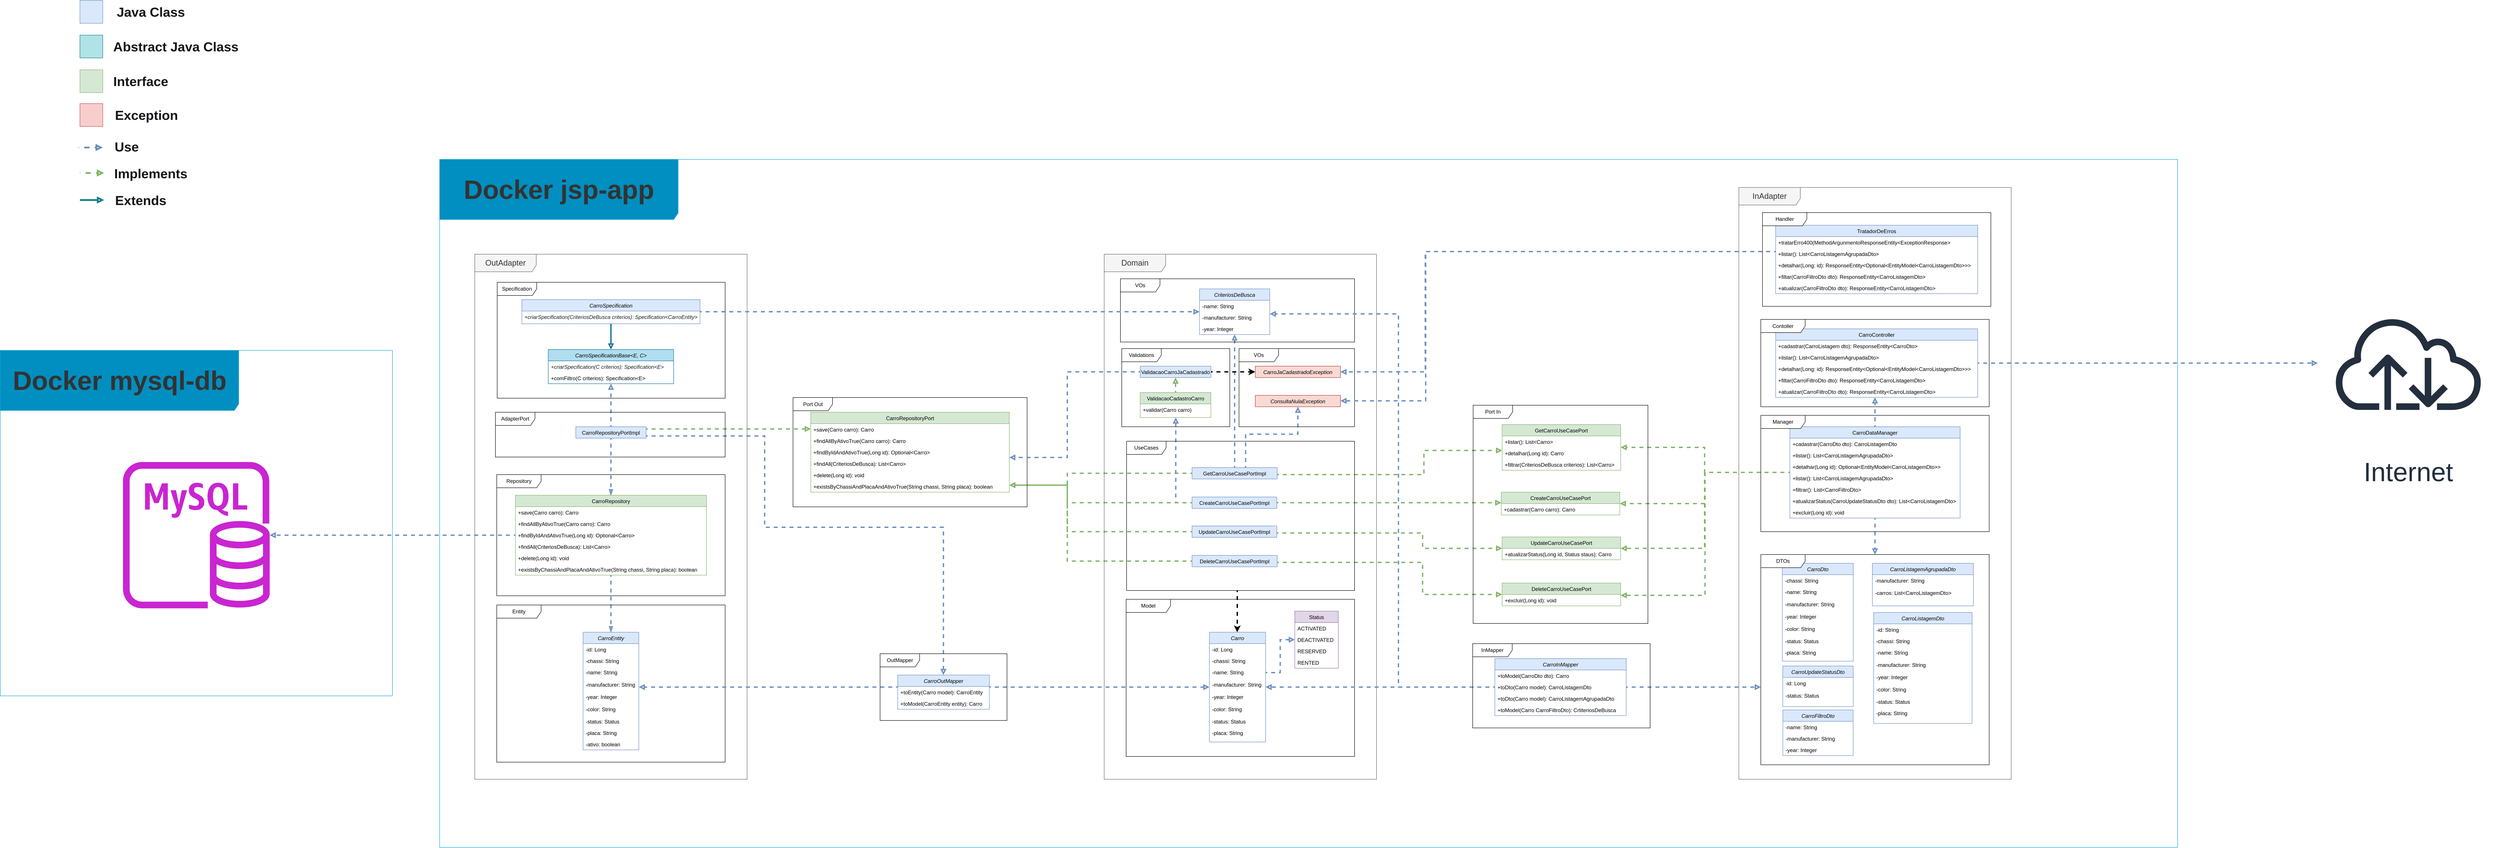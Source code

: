 <mxfile version="23.1.5" type="device">
  <diagram id="C5RBs43oDa-KdzZeNtuy" name="Page-1">
    <mxGraphModel dx="7970" dy="5060" grid="0" gridSize="10" guides="1" tooltips="1" connect="1" arrows="1" fold="1" page="0" pageScale="1" pageWidth="827" pageHeight="1169" background="#ffffff" math="0" shadow="0">
      <root>
        <mxCell id="WIyWlLk6GJQsqaUBKTNV-0" />
        <mxCell id="WIyWlLk6GJQsqaUBKTNV-1" parent="WIyWlLk6GJQsqaUBKTNV-0" />
        <mxCell id="Trev5gMnF63I0k_Zv6UB-106" value="CarroDto" style="swimlane;fontStyle=2;align=center;verticalAlign=top;childLayout=stackLayout;horizontal=1;startSize=26;horizontalStack=0;resizeParent=1;resizeLast=0;collapsible=1;marginBottom=0;rounded=0;shadow=0;strokeWidth=1;fillColor=#dae8fc;strokeColor=#6c8ebf;" vertex="1" parent="WIyWlLk6GJQsqaUBKTNV-1">
          <mxGeometry x="3264" y="138" width="161.5" height="223" as="geometry">
            <mxRectangle x="1820" y="305" width="160" height="26" as="alternateBounds" />
          </mxGeometry>
        </mxCell>
        <mxCell id="Trev5gMnF63I0k_Zv6UB-108" value="-chassi: String" style="text;align=left;verticalAlign=top;spacingLeft=4;spacingRight=4;overflow=hidden;rotatable=0;points=[[0,0.5],[1,0.5]];portConstraint=eastwest;rounded=0;shadow=0;html=0;" vertex="1" parent="Trev5gMnF63I0k_Zv6UB-106">
          <mxGeometry y="26" width="161.5" height="26" as="geometry" />
        </mxCell>
        <mxCell id="Trev5gMnF63I0k_Zv6UB-109" value="-name: String" style="text;align=left;verticalAlign=top;spacingLeft=4;spacingRight=4;overflow=hidden;rotatable=0;points=[[0,0.5],[1,0.5]];portConstraint=eastwest;rounded=0;shadow=0;html=0;" vertex="1" parent="Trev5gMnF63I0k_Zv6UB-106">
          <mxGeometry y="52" width="161.5" height="28" as="geometry" />
        </mxCell>
        <mxCell id="Trev5gMnF63I0k_Zv6UB-110" value="-manufacturer: String" style="text;align=left;verticalAlign=top;spacingLeft=4;spacingRight=4;overflow=hidden;rotatable=0;points=[[0,0.5],[1,0.5]];portConstraint=eastwest;rounded=0;shadow=0;html=0;" vertex="1" parent="Trev5gMnF63I0k_Zv6UB-106">
          <mxGeometry y="80" width="161.5" height="28" as="geometry" />
        </mxCell>
        <mxCell id="Trev5gMnF63I0k_Zv6UB-111" value="-year: Integer" style="text;align=left;verticalAlign=top;spacingLeft=4;spacingRight=4;overflow=hidden;rotatable=0;points=[[0,0.5],[1,0.5]];portConstraint=eastwest;rounded=0;shadow=0;html=0;" vertex="1" parent="Trev5gMnF63I0k_Zv6UB-106">
          <mxGeometry y="108" width="161.5" height="28" as="geometry" />
        </mxCell>
        <mxCell id="Trev5gMnF63I0k_Zv6UB-112" value="-color: String" style="text;align=left;verticalAlign=top;spacingLeft=4;spacingRight=4;overflow=hidden;rotatable=0;points=[[0,0.5],[1,0.5]];portConstraint=eastwest;rounded=0;shadow=0;html=0;" vertex="1" parent="Trev5gMnF63I0k_Zv6UB-106">
          <mxGeometry y="136" width="161.5" height="28" as="geometry" />
        </mxCell>
        <mxCell id="Trev5gMnF63I0k_Zv6UB-113" value="-status: Status" style="text;align=left;verticalAlign=top;spacingLeft=4;spacingRight=4;overflow=hidden;rotatable=0;points=[[0,0.5],[1,0.5]];portConstraint=eastwest;" vertex="1" parent="Trev5gMnF63I0k_Zv6UB-106">
          <mxGeometry y="164" width="161.5" height="26" as="geometry" />
        </mxCell>
        <mxCell id="Trev5gMnF63I0k_Zv6UB-114" value="-placa: String" style="text;align=left;verticalAlign=top;spacingLeft=4;spacingRight=4;overflow=hidden;rotatable=0;points=[[0,0.5],[1,0.5]];portConstraint=eastwest;" vertex="1" parent="Trev5gMnF63I0k_Zv6UB-106">
          <mxGeometry y="190" width="161.5" height="26" as="geometry" />
        </mxCell>
        <mxCell id="zkfFHV4jXpPFQw0GAbJ--17" value="CreateCarroUseCasePort" style="swimlane;fontStyle=0;align=center;verticalAlign=top;childLayout=stackLayout;horizontal=1;startSize=26;horizontalStack=0;resizeParent=1;resizeLast=0;collapsible=1;marginBottom=0;rounded=0;shadow=0;strokeWidth=1;fillColor=#d5e8d4;strokeColor=#82b366;" parent="WIyWlLk6GJQsqaUBKTNV-1" vertex="1">
          <mxGeometry x="2624" y="-24" width="270" height="52" as="geometry">
            <mxRectangle x="550" y="140" width="160" height="26" as="alternateBounds" />
          </mxGeometry>
        </mxCell>
        <mxCell id="zkfFHV4jXpPFQw0GAbJ--24" value="+cadastrar(Carro carro): Carro" style="text;align=left;verticalAlign=top;spacingLeft=4;spacingRight=4;overflow=hidden;rotatable=0;points=[[0,0.5],[1,0.5]];portConstraint=eastwest;" parent="zkfFHV4jXpPFQw0GAbJ--17" vertex="1">
          <mxGeometry y="26" width="270" height="26" as="geometry" />
        </mxCell>
        <mxCell id="L-kjPp-KPqOvL0Cjwwqq-20" value="GetCarroUseCasePort" style="swimlane;fontStyle=0;align=center;verticalAlign=top;childLayout=stackLayout;horizontal=1;startSize=26;horizontalStack=0;resizeParent=1;resizeLast=0;collapsible=1;marginBottom=0;rounded=0;shadow=0;strokeWidth=1;fillColor=#d5e8d4;strokeColor=#82b366;" parent="WIyWlLk6GJQsqaUBKTNV-1" vertex="1">
          <mxGeometry x="2626" y="-178" width="270" height="104" as="geometry">
            <mxRectangle x="550" y="140" width="160" height="26" as="alternateBounds" />
          </mxGeometry>
        </mxCell>
        <mxCell id="L-kjPp-KPqOvL0Cjwwqq-21" value="+listar(): List&lt;Carro&gt;" style="text;align=left;verticalAlign=top;spacingLeft=4;spacingRight=4;overflow=hidden;rotatable=0;points=[[0,0.5],[1,0.5]];portConstraint=eastwest;" parent="L-kjPp-KPqOvL0Cjwwqq-20" vertex="1">
          <mxGeometry y="26" width="270" height="26" as="geometry" />
        </mxCell>
        <mxCell id="L-kjPp-KPqOvL0Cjwwqq-37" value="+detalhar(Long id): Carro" style="text;align=left;verticalAlign=top;spacingLeft=4;spacingRight=4;overflow=hidden;rotatable=0;points=[[0,0.5],[1,0.5]];portConstraint=eastwest;" parent="L-kjPp-KPqOvL0Cjwwqq-20" vertex="1">
          <mxGeometry y="52" width="270" height="26" as="geometry" />
        </mxCell>
        <mxCell id="L-kjPp-KPqOvL0Cjwwqq-36" value="+filtrar(CriteriosDeBusca criterios): List&lt;Carro&gt;" style="text;align=left;verticalAlign=top;spacingLeft=4;spacingRight=4;overflow=hidden;rotatable=0;points=[[0,0.5],[1,0.5]];portConstraint=eastwest;" parent="L-kjPp-KPqOvL0Cjwwqq-20" vertex="1">
          <mxGeometry y="78" width="270" height="26" as="geometry" />
        </mxCell>
        <mxCell id="L-kjPp-KPqOvL0Cjwwqq-27" value="UpdateCarroUseCasePort" style="swimlane;fontStyle=0;align=center;verticalAlign=top;childLayout=stackLayout;horizontal=1;startSize=26;horizontalStack=0;resizeParent=1;resizeLast=0;collapsible=1;marginBottom=0;rounded=0;shadow=0;strokeWidth=1;fillColor=#d5e8d4;strokeColor=#82b366;" parent="WIyWlLk6GJQsqaUBKTNV-1" vertex="1">
          <mxGeometry x="2626" y="78" width="270" height="52" as="geometry">
            <mxRectangle x="550" y="140" width="160" height="26" as="alternateBounds" />
          </mxGeometry>
        </mxCell>
        <mxCell id="L-kjPp-KPqOvL0Cjwwqq-28" value="+atualizarStatus(Long id, Status staus): Carro" style="text;align=left;verticalAlign=top;spacingLeft=4;spacingRight=4;overflow=hidden;rotatable=0;points=[[0,0.5],[1,0.5]];portConstraint=eastwest;" parent="L-kjPp-KPqOvL0Cjwwqq-27" vertex="1">
          <mxGeometry y="26" width="270" height="26" as="geometry" />
        </mxCell>
        <mxCell id="L-kjPp-KPqOvL0Cjwwqq-22" value="DeleteCarroUseCasePort" style="swimlane;fontStyle=0;align=center;verticalAlign=top;childLayout=stackLayout;horizontal=1;startSize=26;horizontalStack=0;resizeParent=1;resizeLast=0;collapsible=1;marginBottom=0;rounded=0;shadow=0;strokeWidth=1;fillColor=#d5e8d4;strokeColor=#82b366;" parent="WIyWlLk6GJQsqaUBKTNV-1" vertex="1">
          <mxGeometry x="2626" y="183" width="270" height="52" as="geometry">
            <mxRectangle x="550" y="140" width="160" height="26" as="alternateBounds" />
          </mxGeometry>
        </mxCell>
        <mxCell id="L-kjPp-KPqOvL0Cjwwqq-23" value="+excluir(Long id): void " style="text;align=left;verticalAlign=top;spacingLeft=4;spacingRight=4;overflow=hidden;rotatable=0;points=[[0,0.5],[1,0.5]];portConstraint=eastwest;" parent="L-kjPp-KPqOvL0Cjwwqq-22" vertex="1">
          <mxGeometry y="26" width="270" height="26" as="geometry" />
        </mxCell>
        <mxCell id="Trev5gMnF63I0k_Zv6UB-34" style="edgeStyle=orthogonalEdgeStyle;rounded=0;orthogonalLoop=1;jettySize=auto;html=1;fillColor=#dae8fc;strokeColor=#6c8ebf;dashed=1;endArrow=block;endFill=0;strokeWidth=3;flowAnimation=1;editable=1;movable=1;resizable=1;rotatable=1;deletable=1;locked=0;connectable=1;" edge="1" parent="WIyWlLk6GJQsqaUBKTNV-1" source="L-kjPp-KPqOvL0Cjwwqq-56" target="L-kjPp-KPqOvL0Cjwwqq-167">
          <mxGeometry relative="1" as="geometry" />
        </mxCell>
        <mxCell id="Trev5gMnF63I0k_Zv6UB-49" style="edgeStyle=orthogonalEdgeStyle;rounded=0;orthogonalLoop=1;jettySize=auto;html=1;fillColor=#dae8fc;strokeColor=#6c8ebf;dashed=1;endArrow=blockThin;endFill=0;strokeWidth=3;flowAnimation=1;editable=1;movable=1;resizable=1;rotatable=1;deletable=1;locked=0;connectable=1;" edge="1" parent="WIyWlLk6GJQsqaUBKTNV-1" source="L-kjPp-KPqOvL0Cjwwqq-56" target="Trev5gMnF63I0k_Zv6UB-36">
          <mxGeometry relative="1" as="geometry" />
        </mxCell>
        <mxCell id="L-kjPp-KPqOvL0Cjwwqq-56" value="CarroRepository" style="swimlane;fontStyle=0;align=center;verticalAlign=top;childLayout=stackLayout;horizontal=1;startSize=26;horizontalStack=0;resizeParent=1;resizeLast=0;collapsible=1;marginBottom=0;rounded=0;shadow=0;strokeWidth=1;fillColor=#d5e8d4;strokeColor=#82b366;" parent="WIyWlLk6GJQsqaUBKTNV-1" vertex="1">
          <mxGeometry x="379.5" y="-17" width="435" height="182" as="geometry">
            <mxRectangle x="550" y="140" width="160" height="26" as="alternateBounds" />
          </mxGeometry>
        </mxCell>
        <mxCell id="Trev5gMnF63I0k_Zv6UB-76" value="+save(Carro carro): Carro" style="text;align=left;verticalAlign=top;spacingLeft=4;spacingRight=4;overflow=hidden;rotatable=0;points=[[0,0.5],[1,0.5]];portConstraint=eastwest;" vertex="1" parent="L-kjPp-KPqOvL0Cjwwqq-56">
          <mxGeometry y="26" width="435" height="26" as="geometry" />
        </mxCell>
        <mxCell id="Trev5gMnF63I0k_Zv6UB-77" value="+findAllByAtivoTrue(Carro carro): Carro" style="text;align=left;verticalAlign=top;spacingLeft=4;spacingRight=4;overflow=hidden;rotatable=0;points=[[0,0.5],[1,0.5]];portConstraint=eastwest;" vertex="1" parent="L-kjPp-KPqOvL0Cjwwqq-56">
          <mxGeometry y="52" width="435" height="26" as="geometry" />
        </mxCell>
        <mxCell id="Trev5gMnF63I0k_Zv6UB-78" value="+findByIdAndAtivoTrue(Long id): Optional&lt;Carro&gt;" style="text;align=left;verticalAlign=top;spacingLeft=4;spacingRight=4;overflow=hidden;rotatable=0;points=[[0,0.5],[1,0.5]];portConstraint=eastwest;" vertex="1" parent="L-kjPp-KPqOvL0Cjwwqq-56">
          <mxGeometry y="78" width="435" height="26" as="geometry" />
        </mxCell>
        <mxCell id="Trev5gMnF63I0k_Zv6UB-79" value="+findAll(CriteriosDeBusca): List&lt;Carro&gt;" style="text;align=left;verticalAlign=top;spacingLeft=4;spacingRight=4;overflow=hidden;rotatable=0;points=[[0,0.5],[1,0.5]];portConstraint=eastwest;" vertex="1" parent="L-kjPp-KPqOvL0Cjwwqq-56">
          <mxGeometry y="104" width="435" height="26" as="geometry" />
        </mxCell>
        <mxCell id="Trev5gMnF63I0k_Zv6UB-80" value="+delete(Long id): void" style="text;align=left;verticalAlign=top;spacingLeft=4;spacingRight=4;overflow=hidden;rotatable=0;points=[[0,0.5],[1,0.5]];portConstraint=eastwest;" vertex="1" parent="L-kjPp-KPqOvL0Cjwwqq-56">
          <mxGeometry y="130" width="435" height="26" as="geometry" />
        </mxCell>
        <mxCell id="Trev5gMnF63I0k_Zv6UB-81" value="+existsByChassiAndPlacaAndAtivoTrue(String chassi, String placa): boolean" style="text;align=left;verticalAlign=top;spacingLeft=4;spacingRight=4;overflow=hidden;rotatable=0;points=[[0,0.5],[1,0.5]];portConstraint=eastwest;" vertex="1" parent="L-kjPp-KPqOvL0Cjwwqq-56">
          <mxGeometry y="156" width="435" height="26" as="geometry" />
        </mxCell>
        <mxCell id="Trev5gMnF63I0k_Zv6UB-33" style="edgeStyle=orthogonalEdgeStyle;rounded=0;orthogonalLoop=1;jettySize=auto;html=1;fillColor=#dae8fc;strokeColor=#6c8ebf;dashed=1;endArrow=blockThin;endFill=0;strokeWidth=3;flowAnimation=1;editable=1;movable=1;resizable=1;rotatable=1;deletable=1;locked=0;connectable=1;" edge="1" parent="WIyWlLk6GJQsqaUBKTNV-1" source="L-kjPp-KPqOvL0Cjwwqq-63" target="L-kjPp-KPqOvL0Cjwwqq-56">
          <mxGeometry relative="1" as="geometry" />
        </mxCell>
        <mxCell id="Trev5gMnF63I0k_Zv6UB-63" style="edgeStyle=orthogonalEdgeStyle;rounded=0;orthogonalLoop=1;jettySize=auto;html=1;fillColor=#dae8fc;strokeColor=#6c8ebf;dashed=1;endArrow=block;endFill=0;strokeWidth=3;flowAnimation=1;editable=1;movable=1;resizable=1;rotatable=1;deletable=1;locked=0;connectable=1;" edge="1" parent="WIyWlLk6GJQsqaUBKTNV-1" source="L-kjPp-KPqOvL0Cjwwqq-63" target="Trev5gMnF63I0k_Zv6UB-62">
          <mxGeometry relative="1" as="geometry">
            <Array as="points">
              <mxPoint x="947" y="-152" />
              <mxPoint x="947" y="56" />
              <mxPoint x="1354" y="56" />
            </Array>
          </mxGeometry>
        </mxCell>
        <mxCell id="Trev5gMnF63I0k_Zv6UB-83" style="edgeStyle=orthogonalEdgeStyle;rounded=0;orthogonalLoop=1;jettySize=auto;html=1;fillColor=#dae8fc;strokeColor=#6c8ebf;dashed=1;endArrow=block;endFill=0;strokeWidth=3;flowAnimation=1;editable=1;movable=1;resizable=1;rotatable=1;deletable=1;locked=0;connectable=1;" edge="1" parent="WIyWlLk6GJQsqaUBKTNV-1" source="L-kjPp-KPqOvL0Cjwwqq-63" target="Trev5gMnF63I0k_Zv6UB-52">
          <mxGeometry relative="1" as="geometry" />
        </mxCell>
        <mxCell id="Trev5gMnF63I0k_Zv6UB-188" style="edgeStyle=orthogonalEdgeStyle;rounded=0;orthogonalLoop=1;jettySize=auto;html=1;dashed=1;fillColor=#d5e8d4;strokeColor=#82b366;endArrow=block;endFill=0;strokeWidth=3;flowAnimation=1;editable=1;movable=1;resizable=1;rotatable=1;deletable=1;locked=0;connectable=1;" edge="1" parent="WIyWlLk6GJQsqaUBKTNV-1" source="L-kjPp-KPqOvL0Cjwwqq-63" target="L-kjPp-KPqOvL0Cjwwqq-49">
          <mxGeometry relative="1" as="geometry">
            <Array as="points">
              <mxPoint x="866" y="-168" />
              <mxPoint x="866" y="-168" />
            </Array>
          </mxGeometry>
        </mxCell>
        <mxCell id="L-kjPp-KPqOvL0Cjwwqq-63" value="CarroRepositoryPortImpl" style="swimlane;fontStyle=0;align=center;verticalAlign=top;childLayout=stackLayout;horizontal=1;startSize=26;horizontalStack=0;resizeParent=1;resizeLast=0;collapsible=1;marginBottom=0;rounded=0;shadow=0;strokeWidth=1;fillColor=#dae8fc;strokeColor=#6c8ebf;" parent="WIyWlLk6GJQsqaUBKTNV-1" vertex="1" collapsed="1">
          <mxGeometry x="517" y="-173" width="160" height="26" as="geometry">
            <mxRectangle x="688" y="16.5" width="160" height="31" as="alternateBounds" />
          </mxGeometry>
        </mxCell>
        <mxCell id="L-kjPp-KPqOvL0Cjwwqq-158" style="edgeStyle=orthogonalEdgeStyle;rounded=0;orthogonalLoop=1;jettySize=auto;html=1;fillColor=#dae8fc;strokeColor=#6c8ebf;strokeWidth=3;endArrow=block;endFill=0;dashed=1;flowAnimation=1;editable=1;movable=1;resizable=1;rotatable=1;deletable=1;locked=0;connectable=1;" parent="WIyWlLk6GJQsqaUBKTNV-1" source="L-kjPp-KPqOvL0Cjwwqq-97" target="L-kjPp-KPqOvL0Cjwwqq-156" edge="1">
          <mxGeometry relative="1" as="geometry">
            <Array as="points">
              <mxPoint x="3475" y="-290" />
              <mxPoint x="3475" y="-290" />
            </Array>
          </mxGeometry>
        </mxCell>
        <mxCell id="Trev5gMnF63I0k_Zv6UB-161" style="edgeStyle=orthogonalEdgeStyle;rounded=0;orthogonalLoop=1;jettySize=auto;html=1;fillColor=#dae8fc;strokeColor=#6c8ebf;dashed=1;endArrow=block;endFill=0;strokeWidth=3;flowAnimation=1;editable=1;movable=1;resizable=1;rotatable=1;deletable=1;locked=0;connectable=1;" edge="1" parent="WIyWlLk6GJQsqaUBKTNV-1" source="L-kjPp-KPqOvL0Cjwwqq-97" target="Trev5gMnF63I0k_Zv6UB-105">
          <mxGeometry relative="1" as="geometry" />
        </mxCell>
        <mxCell id="Trev5gMnF63I0k_Zv6UB-180" style="edgeStyle=orthogonalEdgeStyle;rounded=0;orthogonalLoop=1;jettySize=auto;html=1;fillColor=#d5e8d4;strokeColor=#82b366;dashed=1;endArrow=block;endFill=0;strokeWidth=3;flowAnimation=1;editable=1;movable=1;resizable=1;rotatable=1;deletable=1;locked=0;connectable=1;" edge="1" parent="WIyWlLk6GJQsqaUBKTNV-1" source="L-kjPp-KPqOvL0Cjwwqq-97" target="L-kjPp-KPqOvL0Cjwwqq-20">
          <mxGeometry relative="1" as="geometry">
            <Array as="points">
              <mxPoint x="3087" y="-69" />
              <mxPoint x="3087" y="-126" />
            </Array>
          </mxGeometry>
        </mxCell>
        <mxCell id="Trev5gMnF63I0k_Zv6UB-181" style="edgeStyle=orthogonalEdgeStyle;rounded=0;orthogonalLoop=1;jettySize=auto;html=1;fillColor=#d5e8d4;strokeColor=#82b366;dashed=1;endArrow=block;endFill=0;strokeWidth=3;flowAnimation=1;editable=1;movable=1;resizable=1;rotatable=1;deletable=1;locked=0;connectable=1;" edge="1" parent="WIyWlLk6GJQsqaUBKTNV-1" source="L-kjPp-KPqOvL0Cjwwqq-97" target="zkfFHV4jXpPFQw0GAbJ--17">
          <mxGeometry relative="1" as="geometry" />
        </mxCell>
        <mxCell id="Trev5gMnF63I0k_Zv6UB-182" style="edgeStyle=orthogonalEdgeStyle;rounded=0;orthogonalLoop=1;jettySize=auto;html=1;fillColor=#d5e8d4;strokeColor=#82b366;dashed=1;endArrow=block;endFill=0;strokeWidth=3;flowAnimation=1;editable=1;movable=1;resizable=1;rotatable=1;deletable=1;locked=0;connectable=1;" edge="1" parent="WIyWlLk6GJQsqaUBKTNV-1" source="L-kjPp-KPqOvL0Cjwwqq-97" target="L-kjPp-KPqOvL0Cjwwqq-27">
          <mxGeometry relative="1" as="geometry">
            <Array as="points">
              <mxPoint x="3087" y="-69" />
              <mxPoint x="3087" y="104" />
            </Array>
          </mxGeometry>
        </mxCell>
        <mxCell id="Trev5gMnF63I0k_Zv6UB-185" style="edgeStyle=orthogonalEdgeStyle;rounded=0;orthogonalLoop=1;jettySize=auto;html=1;fillColor=#d5e8d4;strokeColor=#82b366;dashed=1;endArrow=block;endFill=0;strokeWidth=3;flowAnimation=1;editable=1;movable=1;resizable=1;rotatable=1;deletable=1;locked=0;connectable=1;" edge="1" parent="WIyWlLk6GJQsqaUBKTNV-1" source="L-kjPp-KPqOvL0Cjwwqq-97" target="L-kjPp-KPqOvL0Cjwwqq-22">
          <mxGeometry relative="1" as="geometry">
            <Array as="points">
              <mxPoint x="3088" y="-69" />
              <mxPoint x="3088" y="211" />
            </Array>
          </mxGeometry>
        </mxCell>
        <mxCell id="L-kjPp-KPqOvL0Cjwwqq-97" value="CarroDataManager" style="swimlane;fontStyle=0;align=center;verticalAlign=top;childLayout=stackLayout;horizontal=1;startSize=26;horizontalStack=0;resizeParent=1;resizeLast=0;collapsible=1;marginBottom=0;rounded=0;shadow=0;strokeWidth=1;fillColor=#dae8fc;strokeColor=#6c8ebf;" parent="WIyWlLk6GJQsqaUBKTNV-1" vertex="1">
          <mxGeometry x="3281.19" y="-173" width="387.62" height="208" as="geometry">
            <mxRectangle x="550" y="140" width="160" height="26" as="alternateBounds" />
          </mxGeometry>
        </mxCell>
        <mxCell id="L-kjPp-KPqOvL0Cjwwqq-152" value="+cadastrar(CarroDto dto): CarroListagemDto" style="text;align=left;verticalAlign=top;spacingLeft=4;spacingRight=4;overflow=hidden;rotatable=0;points=[[0,0.5],[1,0.5]];portConstraint=eastwest;rounded=0;shadow=0;html=0;" parent="L-kjPp-KPqOvL0Cjwwqq-97" vertex="1">
          <mxGeometry y="26" width="387.62" height="26" as="geometry" />
        </mxCell>
        <mxCell id="Trev5gMnF63I0k_Zv6UB-155" value="+listar(): List&lt;CarroListagemAgrupadaDto&gt;" style="text;align=left;verticalAlign=top;spacingLeft=4;spacingRight=4;overflow=hidden;rotatable=0;points=[[0,0.5],[1,0.5]];portConstraint=eastwest;rounded=0;shadow=0;html=0;" vertex="1" parent="L-kjPp-KPqOvL0Cjwwqq-97">
          <mxGeometry y="52" width="387.62" height="26" as="geometry" />
        </mxCell>
        <mxCell id="Trev5gMnF63I0k_Zv6UB-154" value="+detalhar(Long id): Optional&lt;EntityModel&lt;CarroListagemDto&gt;&gt;" style="text;align=left;verticalAlign=top;spacingLeft=4;spacingRight=4;overflow=hidden;rotatable=0;points=[[0,0.5],[1,0.5]];portConstraint=eastwest;rounded=0;shadow=0;html=0;" vertex="1" parent="L-kjPp-KPqOvL0Cjwwqq-97">
          <mxGeometry y="78" width="387.62" height="26" as="geometry" />
        </mxCell>
        <mxCell id="Trev5gMnF63I0k_Zv6UB-156" value="+listar(): List&lt;CarroListagemAgrupadaDto&gt;" style="text;align=left;verticalAlign=top;spacingLeft=4;spacingRight=4;overflow=hidden;rotatable=0;points=[[0,0.5],[1,0.5]];portConstraint=eastwest;rounded=0;shadow=0;html=0;" vertex="1" parent="L-kjPp-KPqOvL0Cjwwqq-97">
          <mxGeometry y="104" width="387.62" height="26" as="geometry" />
        </mxCell>
        <mxCell id="Trev5gMnF63I0k_Zv6UB-153" value="+filtrar(): List&lt;CarroFiltroDto&gt;" style="text;align=left;verticalAlign=top;spacingLeft=4;spacingRight=4;overflow=hidden;rotatable=0;points=[[0,0.5],[1,0.5]];portConstraint=eastwest;rounded=0;shadow=0;html=0;" vertex="1" parent="L-kjPp-KPqOvL0Cjwwqq-97">
          <mxGeometry y="130" width="387.62" height="26" as="geometry" />
        </mxCell>
        <mxCell id="Trev5gMnF63I0k_Zv6UB-157" value="+atualizarStatus(CarroUpdateStatusDto dto): List&lt;CarroListagemDto&gt;" style="text;align=left;verticalAlign=top;spacingLeft=4;spacingRight=4;overflow=hidden;rotatable=0;points=[[0,0.5],[1,0.5]];portConstraint=eastwest;rounded=0;shadow=0;html=0;" vertex="1" parent="L-kjPp-KPqOvL0Cjwwqq-97">
          <mxGeometry y="156" width="387.62" height="26" as="geometry" />
        </mxCell>
        <mxCell id="Trev5gMnF63I0k_Zv6UB-158" value="+excluir(Long id): void" style="text;align=left;verticalAlign=top;spacingLeft=4;spacingRight=4;overflow=hidden;rotatable=0;points=[[0,0.5],[1,0.5]];portConstraint=eastwest;rounded=0;shadow=0;html=0;" vertex="1" parent="L-kjPp-KPqOvL0Cjwwqq-97">
          <mxGeometry y="182" width="387.62" height="26" as="geometry" />
        </mxCell>
        <mxCell id="L-kjPp-KPqOvL0Cjwwqq-49" value="CarroRepositoryPort" style="swimlane;fontStyle=0;align=center;verticalAlign=top;childLayout=stackLayout;horizontal=1;startSize=26;horizontalStack=0;resizeParent=1;resizeLast=0;collapsible=1;marginBottom=0;rounded=0;shadow=0;strokeWidth=1;fillColor=#d5e8d4;strokeColor=#82b366;" parent="WIyWlLk6GJQsqaUBKTNV-1" vertex="1">
          <mxGeometry x="1052" y="-206" width="452" height="182" as="geometry">
            <mxRectangle x="550" y="140" width="160" height="26" as="alternateBounds" />
          </mxGeometry>
        </mxCell>
        <mxCell id="L-kjPp-KPqOvL0Cjwwqq-50" value="+save(Carro carro): Carro" style="text;align=left;verticalAlign=top;spacingLeft=4;spacingRight=4;overflow=hidden;rotatable=0;points=[[0,0.5],[1,0.5]];portConstraint=eastwest;" parent="L-kjPp-KPqOvL0Cjwwqq-49" vertex="1">
          <mxGeometry y="26" width="452" height="26" as="geometry" />
        </mxCell>
        <mxCell id="Trev5gMnF63I0k_Zv6UB-27" value="+findAllByAtivoTrue(Carro carro): Carro" style="text;align=left;verticalAlign=top;spacingLeft=4;spacingRight=4;overflow=hidden;rotatable=0;points=[[0,0.5],[1,0.5]];portConstraint=eastwest;" vertex="1" parent="L-kjPp-KPqOvL0Cjwwqq-49">
          <mxGeometry y="52" width="452" height="26" as="geometry" />
        </mxCell>
        <mxCell id="Trev5gMnF63I0k_Zv6UB-28" value="+findByIdAndAtivoTrue(Long id): Optional&lt;Carro&gt;" style="text;align=left;verticalAlign=top;spacingLeft=4;spacingRight=4;overflow=hidden;rotatable=0;points=[[0,0.5],[1,0.5]];portConstraint=eastwest;" vertex="1" parent="L-kjPp-KPqOvL0Cjwwqq-49">
          <mxGeometry y="78" width="452" height="26" as="geometry" />
        </mxCell>
        <mxCell id="Trev5gMnF63I0k_Zv6UB-29" value="+findAll(CriteriosDeBusca): List&lt;Carro&gt;" style="text;align=left;verticalAlign=top;spacingLeft=4;spacingRight=4;overflow=hidden;rotatable=0;points=[[0,0.5],[1,0.5]];portConstraint=eastwest;" vertex="1" parent="L-kjPp-KPqOvL0Cjwwqq-49">
          <mxGeometry y="104" width="452" height="26" as="geometry" />
        </mxCell>
        <mxCell id="Trev5gMnF63I0k_Zv6UB-31" value="+delete(Long id): void" style="text;align=left;verticalAlign=top;spacingLeft=4;spacingRight=4;overflow=hidden;rotatable=0;points=[[0,0.5],[1,0.5]];portConstraint=eastwest;" vertex="1" parent="L-kjPp-KPqOvL0Cjwwqq-49">
          <mxGeometry y="130" width="452" height="26" as="geometry" />
        </mxCell>
        <mxCell id="Trev5gMnF63I0k_Zv6UB-30" value="+existsByChassiAndPlacaAndAtivoTrue(String chassi, String placa): boolean" style="text;align=left;verticalAlign=top;spacingLeft=4;spacingRight=4;overflow=hidden;rotatable=0;points=[[0,0.5],[1,0.5]];portConstraint=eastwest;" vertex="1" parent="L-kjPp-KPqOvL0Cjwwqq-49">
          <mxGeometry y="156" width="452" height="26" as="geometry" />
        </mxCell>
        <mxCell id="L-kjPp-KPqOvL0Cjwwqq-132" style="edgeStyle=orthogonalEdgeStyle;rounded=0;orthogonalLoop=1;jettySize=auto;html=1;fillColor=#d5e8d4;strokeColor=#82b366;dashed=1;endArrow=block;endFill=0;strokeWidth=3;flowAnimation=1;editable=1;movable=1;resizable=1;rotatable=1;deletable=1;locked=0;connectable=1;" parent="WIyWlLk6GJQsqaUBKTNV-1" source="L-kjPp-KPqOvL0Cjwwqq-52" target="L-kjPp-KPqOvL0Cjwwqq-20" edge="1">
          <mxGeometry relative="1" as="geometry">
            <Array as="points">
              <mxPoint x="2448" y="-64" />
              <mxPoint x="2448" y="-119" />
            </Array>
          </mxGeometry>
        </mxCell>
        <mxCell id="Trev5gMnF63I0k_Zv6UB-7" style="edgeStyle=orthogonalEdgeStyle;rounded=0;orthogonalLoop=1;jettySize=auto;html=1;fillColor=#dae8fc;strokeColor=#6c8ebf;endArrow=block;endFill=0;strokeWidth=3;dashed=1;flowAnimation=1;editable=1;movable=1;resizable=1;rotatable=1;deletable=1;locked=0;connectable=1;" edge="1" parent="WIyWlLk6GJQsqaUBKTNV-1" source="L-kjPp-KPqOvL0Cjwwqq-52" target="L-kjPp-KPqOvL0Cjwwqq-261">
          <mxGeometry relative="1" as="geometry">
            <Array as="points">
              <mxPoint x="2042" y="-156" />
              <mxPoint x="2161" y="-156" />
            </Array>
          </mxGeometry>
        </mxCell>
        <mxCell id="Trev5gMnF63I0k_Zv6UB-17" style="edgeStyle=orthogonalEdgeStyle;rounded=0;orthogonalLoop=1;jettySize=auto;html=1;dashed=1;fillColor=#d5e8d4;strokeColor=#82b366;endArrow=block;endFill=0;strokeWidth=3;flowAnimation=1;editable=1;movable=1;resizable=1;rotatable=1;deletable=1;locked=0;connectable=1;" edge="1" parent="WIyWlLk6GJQsqaUBKTNV-1" source="L-kjPp-KPqOvL0Cjwwqq-52" target="L-kjPp-KPqOvL0Cjwwqq-49">
          <mxGeometry relative="1" as="geometry">
            <Array as="points">
              <mxPoint x="1636" y="-67" />
              <mxPoint x="1636" y="-40" />
            </Array>
          </mxGeometry>
        </mxCell>
        <mxCell id="Trev5gMnF63I0k_Zv6UB-26" style="edgeStyle=orthogonalEdgeStyle;rounded=0;orthogonalLoop=1;jettySize=auto;html=1;fillColor=#dae8fc;strokeColor=#6c8ebf;strokeWidth=3;dashed=1;endArrow=block;endFill=0;flowAnimation=1;editable=1;movable=1;resizable=1;rotatable=1;deletable=1;locked=0;connectable=1;" edge="1" parent="WIyWlLk6GJQsqaUBKTNV-1" source="L-kjPp-KPqOvL0Cjwwqq-52" target="L-kjPp-KPqOvL0Cjwwqq-205">
          <mxGeometry relative="1" as="geometry" />
        </mxCell>
        <mxCell id="L-kjPp-KPqOvL0Cjwwqq-52" value="GetCarroUseCasePortImpl" style="swimlane;fontStyle=0;align=center;verticalAlign=top;childLayout=stackLayout;horizontal=1;startSize=26;horizontalStack=0;resizeParent=1;resizeLast=0;collapsible=1;marginBottom=0;rounded=0;shadow=0;strokeWidth=1;fillColor=#dae8fc;strokeColor=#6c8ebf;swimlaneLine=1;glass=0;" parent="WIyWlLk6GJQsqaUBKTNV-1" vertex="1" collapsed="1">
          <mxGeometry x="1920" y="-80" width="194" height="26" as="geometry">
            <mxRectangle x="1920" y="-80" width="200" height="32" as="alternateBounds" />
          </mxGeometry>
        </mxCell>
        <mxCell id="L-kjPp-KPqOvL0Cjwwqq-148" style="edgeStyle=orthogonalEdgeStyle;rounded=0;orthogonalLoop=1;jettySize=auto;html=1;fillColor=#d5e8d4;strokeColor=#82b366;dashed=1;endArrow=block;endFill=0;strokeWidth=3;flowAnimation=1;editable=1;movable=1;resizable=1;rotatable=1;deletable=1;locked=0;connectable=1;" parent="WIyWlLk6GJQsqaUBKTNV-1" source="L-kjPp-KPqOvL0Cjwwqq-10" target="zkfFHV4jXpPFQw0GAbJ--17" edge="1">
          <mxGeometry relative="1" as="geometry">
            <Array as="points">
              <mxPoint x="2496" />
              <mxPoint x="2496" />
            </Array>
          </mxGeometry>
        </mxCell>
        <mxCell id="Trev5gMnF63I0k_Zv6UB-8" style="edgeStyle=orthogonalEdgeStyle;rounded=0;orthogonalLoop=1;jettySize=auto;html=1;flowAnimation=1;strokeWidth=3;dashed=1;editable=1;movable=1;resizable=1;rotatable=1;deletable=1;locked=0;connectable=1;endArrow=block;endFill=0;fillColor=#dae8fc;strokeColor=#6c8ebf;" edge="1" parent="WIyWlLk6GJQsqaUBKTNV-1" source="L-kjPp-KPqOvL0Cjwwqq-10" target="L-kjPp-KPqOvL0Cjwwqq-273">
          <mxGeometry relative="1" as="geometry">
            <Array as="points">
              <mxPoint x="1883" />
            </Array>
          </mxGeometry>
        </mxCell>
        <mxCell id="Trev5gMnF63I0k_Zv6UB-16" style="edgeStyle=orthogonalEdgeStyle;rounded=0;orthogonalLoop=1;jettySize=auto;html=1;dashed=1;fillColor=#d5e8d4;strokeColor=#82b366;endArrow=block;endFill=0;strokeWidth=3;flowAnimation=1;editable=1;movable=1;resizable=1;rotatable=1;deletable=1;locked=0;connectable=1;" edge="1" parent="WIyWlLk6GJQsqaUBKTNV-1" source="L-kjPp-KPqOvL0Cjwwqq-10" target="L-kjPp-KPqOvL0Cjwwqq-49">
          <mxGeometry relative="1" as="geometry">
            <Array as="points">
              <mxPoint x="1636" />
              <mxPoint x="1636" y="-40" />
            </Array>
          </mxGeometry>
        </mxCell>
        <mxCell id="L-kjPp-KPqOvL0Cjwwqq-10" value="CreateCarroUseCasePortImpl" style="swimlane;fontStyle=0;align=center;verticalAlign=top;childLayout=stackLayout;horizontal=1;startSize=26;horizontalStack=0;resizeParent=1;resizeLast=0;collapsible=1;marginBottom=0;rounded=0;shadow=0;strokeWidth=1;fillColor=#dae8fc;strokeColor=#6c8ebf;swimlaneLine=1;glass=0;" parent="WIyWlLk6GJQsqaUBKTNV-1" vertex="1" collapsed="1">
          <mxGeometry x="1920" y="-13" width="193" height="26" as="geometry">
            <mxRectangle x="1920" y="-13" width="200" height="32" as="alternateBounds" />
          </mxGeometry>
        </mxCell>
        <mxCell id="L-kjPp-KPqOvL0Cjwwqq-147" style="edgeStyle=orthogonalEdgeStyle;rounded=0;orthogonalLoop=1;jettySize=auto;html=1;fillColor=#d5e8d4;strokeColor=#82b366;dashed=1;endArrow=block;endFill=0;strokeWidth=3;flowAnimation=1;editable=1;movable=1;resizable=1;rotatable=1;deletable=1;locked=0;connectable=1;" parent="WIyWlLk6GJQsqaUBKTNV-1" source="L-kjPp-KPqOvL0Cjwwqq-53" target="L-kjPp-KPqOvL0Cjwwqq-27" edge="1">
          <mxGeometry relative="1" as="geometry">
            <Array as="points">
              <mxPoint x="2445" y="69" />
              <mxPoint x="2445" y="104" />
            </Array>
          </mxGeometry>
        </mxCell>
        <mxCell id="Trev5gMnF63I0k_Zv6UB-18" style="edgeStyle=orthogonalEdgeStyle;rounded=0;orthogonalLoop=1;jettySize=auto;html=1;dashed=1;fillColor=#d5e8d4;strokeColor=#82b366;endArrow=block;endFill=0;strokeWidth=3;flowAnimation=1;editable=1;movable=1;resizable=1;rotatable=1;deletable=1;locked=0;connectable=1;" edge="1" parent="WIyWlLk6GJQsqaUBKTNV-1" source="L-kjPp-KPqOvL0Cjwwqq-53" target="L-kjPp-KPqOvL0Cjwwqq-49">
          <mxGeometry relative="1" as="geometry">
            <Array as="points">
              <mxPoint x="1636" y="66" />
              <mxPoint x="1636" y="-40" />
            </Array>
          </mxGeometry>
        </mxCell>
        <mxCell id="L-kjPp-KPqOvL0Cjwwqq-53" value="UpdateCarroUseCasePortImpl" style="swimlane;fontStyle=0;align=center;verticalAlign=top;childLayout=stackLayout;horizontal=1;startSize=26;horizontalStack=0;resizeParent=1;resizeLast=0;collapsible=1;marginBottom=0;rounded=0;shadow=0;strokeWidth=1;fillColor=#dae8fc;strokeColor=#6c8ebf;" parent="WIyWlLk6GJQsqaUBKTNV-1" vertex="1" collapsed="1">
          <mxGeometry x="1920" y="53" width="193" height="26" as="geometry">
            <mxRectangle x="1920" y="53" width="200" height="32" as="alternateBounds" />
          </mxGeometry>
        </mxCell>
        <mxCell id="L-kjPp-KPqOvL0Cjwwqq-150" style="edgeStyle=orthogonalEdgeStyle;rounded=0;orthogonalLoop=1;jettySize=auto;html=1;fillColor=#d5e8d4;strokeColor=#82b366;dashed=1;endArrow=block;endFill=0;strokeWidth=3;flowAnimation=1;editable=1;movable=1;resizable=1;rotatable=1;deletable=1;locked=0;connectable=1;" parent="WIyWlLk6GJQsqaUBKTNV-1" source="L-kjPp-KPqOvL0Cjwwqq-54" target="L-kjPp-KPqOvL0Cjwwqq-22" edge="1">
          <mxGeometry relative="1" as="geometry">
            <Array as="points">
              <mxPoint x="2445" y="136" />
              <mxPoint x="2445" y="209" />
            </Array>
          </mxGeometry>
        </mxCell>
        <mxCell id="Trev5gMnF63I0k_Zv6UB-19" style="edgeStyle=orthogonalEdgeStyle;rounded=0;orthogonalLoop=1;jettySize=auto;html=1;dashed=1;fillColor=#d5e8d4;strokeColor=#82b366;endArrow=block;endFill=0;strokeWidth=3;flowAnimation=1;editable=1;movable=1;resizable=1;rotatable=1;deletable=1;locked=0;connectable=1;" edge="1" parent="WIyWlLk6GJQsqaUBKTNV-1" source="L-kjPp-KPqOvL0Cjwwqq-54" target="L-kjPp-KPqOvL0Cjwwqq-49">
          <mxGeometry relative="1" as="geometry">
            <Array as="points">
              <mxPoint x="1636" y="133" />
              <mxPoint x="1636" y="-40" />
            </Array>
          </mxGeometry>
        </mxCell>
        <mxCell id="L-kjPp-KPqOvL0Cjwwqq-54" value="DeleteCarroUseCasePortImpl" style="swimlane;fontStyle=0;align=center;verticalAlign=top;childLayout=stackLayout;horizontal=1;startSize=26;horizontalStack=0;resizeParent=1;resizeLast=0;collapsible=1;marginBottom=0;rounded=0;shadow=0;strokeWidth=1;fillColor=#dae8fc;strokeColor=#6c8ebf;" parent="WIyWlLk6GJQsqaUBKTNV-1" vertex="1" collapsed="1">
          <mxGeometry x="1920" y="120" width="194" height="26" as="geometry">
            <mxRectangle x="1920" y="120" width="200" height="32" as="alternateBounds" />
          </mxGeometry>
        </mxCell>
        <mxCell id="Trev5gMnF63I0k_Zv6UB-186" style="edgeStyle=orthogonalEdgeStyle;rounded=0;orthogonalLoop=1;jettySize=auto;html=1;dashed=1;endArrow=block;endFill=0;strokeWidth=3;fillColor=#dae8fc;strokeColor=#6c8ebf;flowAnimation=1;editable=1;movable=1;resizable=1;rotatable=1;deletable=1;locked=0;connectable=1;" edge="1" parent="WIyWlLk6GJQsqaUBKTNV-1" source="L-kjPp-KPqOvL0Cjwwqq-156" target="L-kjPp-KPqOvL0Cjwwqq-164">
          <mxGeometry relative="1" as="geometry" />
        </mxCell>
        <mxCell id="L-kjPp-KPqOvL0Cjwwqq-156" value="CarroController" style="swimlane;fontStyle=0;align=center;verticalAlign=top;childLayout=stackLayout;horizontal=1;startSize=26;horizontalStack=0;resizeParent=1;resizeLast=0;collapsible=1;marginBottom=0;rounded=0;shadow=0;strokeWidth=1;fillColor=#dae8fc;strokeColor=#6c8ebf;" parent="WIyWlLk6GJQsqaUBKTNV-1" vertex="1">
          <mxGeometry x="3248.81" y="-396" width="460" height="156" as="geometry">
            <mxRectangle x="550" y="140" width="160" height="26" as="alternateBounds" />
          </mxGeometry>
        </mxCell>
        <mxCell id="L-kjPp-KPqOvL0Cjwwqq-157" value="+cadastrar(CarroListagem dto): ResponseEntity&lt;CarroDto&gt;" style="text;align=left;verticalAlign=top;spacingLeft=4;spacingRight=4;overflow=hidden;rotatable=0;points=[[0,0.5],[1,0.5]];portConstraint=eastwest;rounded=0;shadow=0;html=0;" parent="L-kjPp-KPqOvL0Cjwwqq-156" vertex="1">
          <mxGeometry y="26" width="460" height="26" as="geometry" />
        </mxCell>
        <mxCell id="L-kjPp-KPqOvL0Cjwwqq-159" value="+listar(): List&lt;CarroListagemAgrupadaDto&gt;" style="text;align=left;verticalAlign=top;spacingLeft=4;spacingRight=4;overflow=hidden;rotatable=0;points=[[0,0.5],[1,0.5]];portConstraint=eastwest;rounded=0;shadow=0;html=0;" parent="L-kjPp-KPqOvL0Cjwwqq-156" vertex="1">
          <mxGeometry y="52" width="460" height="26" as="geometry" />
        </mxCell>
        <mxCell id="L-kjPp-KPqOvL0Cjwwqq-161" value="+detalhar(Long: id): ResponseEntity&lt;Optional&lt;EntityModel&lt;CarroListagemDto&gt;&gt;&gt;" style="text;align=left;verticalAlign=top;spacingLeft=4;spacingRight=4;overflow=hidden;rotatable=0;points=[[0,0.5],[1,0.5]];portConstraint=eastwest;rounded=0;shadow=0;html=0;" parent="L-kjPp-KPqOvL0Cjwwqq-156" vertex="1">
          <mxGeometry y="78" width="460" height="26" as="geometry" />
        </mxCell>
        <mxCell id="L-kjPp-KPqOvL0Cjwwqq-160" value="+filtar(CarroFiltroDto dto): ResponseEntity&lt;CarroListagemDto&gt;" style="text;align=left;verticalAlign=top;spacingLeft=4;spacingRight=4;overflow=hidden;rotatable=0;points=[[0,0.5],[1,0.5]];portConstraint=eastwest;rounded=0;shadow=0;html=0;" parent="L-kjPp-KPqOvL0Cjwwqq-156" vertex="1">
          <mxGeometry y="104" width="460" height="26" as="geometry" />
        </mxCell>
        <mxCell id="L-kjPp-KPqOvL0Cjwwqq-162" value="+atualizar(CarroFiltroDto dto): ResponseEntity&lt;CarroListagemDto&gt;" style="text;align=left;verticalAlign=top;spacingLeft=4;spacingRight=4;overflow=hidden;rotatable=0;points=[[0,0.5],[1,0.5]];portConstraint=eastwest;rounded=0;shadow=0;html=0;" parent="L-kjPp-KPqOvL0Cjwwqq-156" vertex="1">
          <mxGeometry y="130" width="460" height="26" as="geometry" />
        </mxCell>
        <mxCell id="L-kjPp-KPqOvL0Cjwwqq-164" value="Internet" style="sketch=0;outlineConnect=0;fontColor=#232F3E;gradientColor=none;strokeColor=#232F3E;fillColor=none;dashed=0;verticalLabelPosition=bottom;verticalAlign=top;align=center;html=1;fontSize=60;fontStyle=0;aspect=fixed;shape=mxgraph.aws4.resourceIcon;resIcon=mxgraph.aws4.internet;strokeWidth=3;" parent="WIyWlLk6GJQsqaUBKTNV-1" vertex="1">
          <mxGeometry x="4483" y="-524.25" width="412.5" height="412.5" as="geometry" />
        </mxCell>
        <mxCell id="L-kjPp-KPqOvL0Cjwwqq-167" value="" style="sketch=0;outlineConnect=0;fontColor=#232F3E;gradientColor=none;fillColor=#C925D1;strokeColor=none;dashed=0;verticalLabelPosition=bottom;verticalAlign=top;align=center;html=1;fontSize=12;fontStyle=0;aspect=fixed;pointerEvents=1;shape=mxgraph.aws4.rds_mysql_instance;" parent="WIyWlLk6GJQsqaUBKTNV-1" vertex="1">
          <mxGeometry x="-514" y="-93" width="334" height="334" as="geometry" />
        </mxCell>
        <mxCell id="L-kjPp-KPqOvL0Cjwwqq-190" value="&lt;font style=&quot;font-size: 18px;&quot;&gt;Domain&lt;/font&gt;" style="shape=umlFrame;whiteSpace=wrap;html=1;pointerEvents=0;width=140;height=40;fillColor=#f5f5f5;strokeColor=#666666;fillStyle=solid;swimlaneFillColor=none;fontColor=#333333;" parent="WIyWlLk6GJQsqaUBKTNV-1" vertex="1">
          <mxGeometry x="1720" y="-566" width="620" height="1196" as="geometry" />
        </mxCell>
        <mxCell id="L-kjPp-KPqOvL0Cjwwqq-200" value="Status" style="swimlane;fontStyle=0;align=center;verticalAlign=top;childLayout=stackLayout;horizontal=1;startSize=26;horizontalStack=0;resizeParent=1;resizeLast=0;collapsible=1;marginBottom=0;rounded=0;shadow=0;strokeWidth=1;fillColor=#e1d5e7;strokeColor=#9673a6;" parent="WIyWlLk6GJQsqaUBKTNV-1" vertex="1">
          <mxGeometry x="2154" y="247" width="99" height="130" as="geometry">
            <mxRectangle x="130" y="380" width="160" height="26" as="alternateBounds" />
          </mxGeometry>
        </mxCell>
        <mxCell id="L-kjPp-KPqOvL0Cjwwqq-201" value="ACTIVATED" style="text;align=left;verticalAlign=top;spacingLeft=4;spacingRight=4;overflow=hidden;rotatable=0;points=[[0,0.5],[1,0.5]];portConstraint=eastwest;" parent="L-kjPp-KPqOvL0Cjwwqq-200" vertex="1">
          <mxGeometry y="26" width="99" height="26" as="geometry" />
        </mxCell>
        <mxCell id="L-kjPp-KPqOvL0Cjwwqq-202" value="DEACTIVATED" style="text;align=left;verticalAlign=top;spacingLeft=4;spacingRight=4;overflow=hidden;rotatable=0;points=[[0,0.5],[1,0.5]];portConstraint=eastwest;rounded=0;shadow=0;html=0;" parent="L-kjPp-KPqOvL0Cjwwqq-200" vertex="1">
          <mxGeometry y="52" width="99" height="26" as="geometry" />
        </mxCell>
        <mxCell id="L-kjPp-KPqOvL0Cjwwqq-203" value="RESERVED" style="text;align=left;verticalAlign=top;spacingLeft=4;spacingRight=4;overflow=hidden;rotatable=0;points=[[0,0.5],[1,0.5]];portConstraint=eastwest;rounded=0;shadow=0;html=0;" parent="L-kjPp-KPqOvL0Cjwwqq-200" vertex="1">
          <mxGeometry y="78" width="99" height="26" as="geometry" />
        </mxCell>
        <mxCell id="L-kjPp-KPqOvL0Cjwwqq-204" value="RENTED" style="text;align=left;verticalAlign=top;spacingLeft=4;spacingRight=4;overflow=hidden;rotatable=0;points=[[0,0.5],[1,0.5]];portConstraint=eastwest;rounded=0;shadow=0;html=0;" parent="L-kjPp-KPqOvL0Cjwwqq-200" vertex="1">
          <mxGeometry y="104" width="99" height="26" as="geometry" />
        </mxCell>
        <mxCell id="L-kjPp-KPqOvL0Cjwwqq-205" value="CriteriosDeBusca" style="swimlane;fontStyle=2;align=center;verticalAlign=top;childLayout=stackLayout;horizontal=1;startSize=26;horizontalStack=0;resizeParent=1;resizeLast=0;collapsible=1;marginBottom=0;rounded=0;shadow=0;strokeWidth=1;fillColor=#dae8fc;strokeColor=#6c8ebf;" parent="WIyWlLk6GJQsqaUBKTNV-1" vertex="1">
          <mxGeometry x="1937" y="-487" width="160" height="104" as="geometry">
            <mxRectangle x="40" y="90" width="160" height="26" as="alternateBounds" />
          </mxGeometry>
        </mxCell>
        <mxCell id="L-kjPp-KPqOvL0Cjwwqq-206" value="-name: String" style="text;align=left;verticalAlign=top;spacingLeft=4;spacingRight=4;overflow=hidden;rotatable=0;points=[[0,0.5],[1,0.5]];portConstraint=eastwest;rounded=0;shadow=0;html=0;" parent="L-kjPp-KPqOvL0Cjwwqq-205" vertex="1">
          <mxGeometry y="26" width="160" height="26" as="geometry" />
        </mxCell>
        <mxCell id="L-kjPp-KPqOvL0Cjwwqq-207" value="-manufacturer: String" style="text;align=left;verticalAlign=top;spacingLeft=4;spacingRight=4;overflow=hidden;rotatable=0;points=[[0,0.5],[1,0.5]];portConstraint=eastwest;rounded=0;shadow=0;html=0;" parent="L-kjPp-KPqOvL0Cjwwqq-205" vertex="1">
          <mxGeometry y="52" width="160" height="26" as="geometry" />
        </mxCell>
        <mxCell id="L-kjPp-KPqOvL0Cjwwqq-208" value="-year: Integer" style="text;align=left;verticalAlign=top;spacingLeft=4;spacingRight=4;overflow=hidden;rotatable=0;points=[[0,0.5],[1,0.5]];portConstraint=eastwest;rounded=0;shadow=0;html=0;" parent="L-kjPp-KPqOvL0Cjwwqq-205" vertex="1">
          <mxGeometry y="78" width="160" height="26" as="geometry" />
        </mxCell>
        <mxCell id="Trev5gMnF63I0k_Zv6UB-104" style="edgeStyle=orthogonalEdgeStyle;rounded=0;orthogonalLoop=1;jettySize=auto;html=1;flowAnimation=1;strokeWidth=3;dashed=1;editable=1;movable=1;resizable=1;rotatable=1;deletable=1;locked=0;connectable=1;" edge="1" parent="WIyWlLk6GJQsqaUBKTNV-1" source="L-kjPp-KPqOvL0Cjwwqq-209" target="L-kjPp-KPqOvL0Cjwwqq-191">
          <mxGeometry relative="1" as="geometry">
            <Array as="points">
              <mxPoint x="2023" y="224" />
              <mxPoint x="2023" y="224" />
            </Array>
          </mxGeometry>
        </mxCell>
        <mxCell id="L-kjPp-KPqOvL0Cjwwqq-209" value="&lt;font style=&quot;font-size: 12px;&quot;&gt;UseCases&lt;/font&gt;" style="shape=umlFrame;whiteSpace=wrap;html=1;pointerEvents=0;width=90;height=30;" parent="WIyWlLk6GJQsqaUBKTNV-1" vertex="1">
          <mxGeometry x="1771" y="-140" width="519" height="340" as="geometry" />
        </mxCell>
        <mxCell id="L-kjPp-KPqOvL0Cjwwqq-212" value="&lt;font style=&quot;font-size: 12px;&quot;&gt;Model&lt;/font&gt;" style="shape=umlFrame;whiteSpace=wrap;html=1;pointerEvents=0;width=101;height=30;" parent="WIyWlLk6GJQsqaUBKTNV-1" vertex="1">
          <mxGeometry x="1770" y="220" width="520" height="358" as="geometry" />
        </mxCell>
        <mxCell id="L-kjPp-KPqOvL0Cjwwqq-255" value="CarroJaCadastradoException" style="swimlane;fontStyle=2;align=center;verticalAlign=top;childLayout=stackLayout;horizontal=1;startSize=26;horizontalStack=0;resizeParent=1;resizeLast=0;collapsible=1;marginBottom=0;rounded=0;shadow=0;strokeWidth=1;fillColor=#fad9d5;strokeColor=#ae4132;" parent="WIyWlLk6GJQsqaUBKTNV-1" vertex="1" collapsed="1">
          <mxGeometry x="2064" y="-311" width="194" height="26" as="geometry">
            <mxRectangle x="1848" y="-466" width="160" height="38" as="alternateBounds" />
          </mxGeometry>
        </mxCell>
        <mxCell id="L-kjPp-KPqOvL0Cjwwqq-261" value="ConsultaNulaException" style="swimlane;fontStyle=2;align=center;verticalAlign=top;childLayout=stackLayout;horizontal=1;startSize=26;horizontalStack=0;resizeParent=1;resizeLast=0;collapsible=1;marginBottom=0;rounded=0;shadow=0;strokeWidth=1;fillColor=#fad9d5;strokeColor=#ae4132;glass=0;" parent="WIyWlLk6GJQsqaUBKTNV-1" vertex="1" collapsed="1">
          <mxGeometry x="2064" y="-244.5" width="194" height="26" as="geometry">
            <mxRectangle x="2057" y="-466" width="160" height="38" as="alternateBounds" />
          </mxGeometry>
        </mxCell>
        <mxCell id="L-kjPp-KPqOvL0Cjwwqq-271" value="Validations" style="shape=umlFrame;whiteSpace=wrap;html=1;pointerEvents=0;width=90;height=30;" parent="WIyWlLk6GJQsqaUBKTNV-1" vertex="1">
          <mxGeometry x="1760" y="-351" width="246" height="178" as="geometry" />
        </mxCell>
        <mxCell id="Trev5gMnF63I0k_Zv6UB-25" style="edgeStyle=orthogonalEdgeStyle;rounded=0;orthogonalLoop=1;jettySize=auto;html=1;flowAnimation=1;strokeWidth=3;dashed=1;editable=1;movable=1;resizable=1;rotatable=1;deletable=1;locked=0;connectable=1;fillColor=#d5e8d4;strokeColor=#82b366;endArrow=block;endFill=0;" edge="1" parent="WIyWlLk6GJQsqaUBKTNV-1" source="L-kjPp-KPqOvL0Cjwwqq-273" target="L-kjPp-KPqOvL0Cjwwqq-280">
          <mxGeometry relative="1" as="geometry" />
        </mxCell>
        <mxCell id="L-kjPp-KPqOvL0Cjwwqq-273" value="ValidacaoCadastroCarro" style="swimlane;fontStyle=0;align=center;verticalAlign=top;childLayout=stackLayout;horizontal=1;startSize=26;horizontalStack=0;resizeParent=1;resizeLast=0;collapsible=1;marginBottom=0;rounded=0;shadow=0;strokeWidth=1;fillColor=#d5e8d4;strokeColor=#82b366;" parent="WIyWlLk6GJQsqaUBKTNV-1" vertex="1">
          <mxGeometry x="1802" y="-251" width="161" height="57" as="geometry">
            <mxRectangle x="550" y="140" width="160" height="26" as="alternateBounds" />
          </mxGeometry>
        </mxCell>
        <mxCell id="L-kjPp-KPqOvL0Cjwwqq-274" value="+validar(Carro carro)" style="text;align=left;verticalAlign=top;spacingLeft=4;spacingRight=4;overflow=hidden;rotatable=0;points=[[0,0.5],[1,0.5]];portConstraint=eastwest;" parent="L-kjPp-KPqOvL0Cjwwqq-273" vertex="1">
          <mxGeometry y="26" width="161" height="26" as="geometry" />
        </mxCell>
        <mxCell id="L-kjPp-KPqOvL0Cjwwqq-283" style="edgeStyle=orthogonalEdgeStyle;rounded=0;orthogonalLoop=1;jettySize=auto;html=1;flowAnimation=1;strokeWidth=3;dashed=1;editable=1;movable=1;resizable=1;rotatable=1;deletable=1;locked=0;connectable=1;" parent="WIyWlLk6GJQsqaUBKTNV-1" source="L-kjPp-KPqOvL0Cjwwqq-280" target="L-kjPp-KPqOvL0Cjwwqq-255" edge="1">
          <mxGeometry relative="1" as="geometry" />
        </mxCell>
        <mxCell id="L-kjPp-KPqOvL0Cjwwqq-280" value="ValidacaoCarroJaCadastrado" style="swimlane;fontStyle=0;align=center;verticalAlign=top;childLayout=stackLayout;horizontal=1;startSize=26;horizontalStack=0;resizeParent=1;resizeLast=0;collapsible=1;marginBottom=0;rounded=0;shadow=0;strokeWidth=1;fillColor=#dae8fc;strokeColor=#6c8ebf;" parent="WIyWlLk6GJQsqaUBKTNV-1" vertex="1" collapsed="1">
          <mxGeometry x="1802" y="-311" width="161" height="26" as="geometry">
            <mxRectangle x="2076" y="-315" width="173" height="57" as="alternateBounds" />
          </mxGeometry>
        </mxCell>
        <mxCell id="Trev5gMnF63I0k_Zv6UB-4" value="VOs" style="shape=umlFrame;whiteSpace=wrap;html=1;pointerEvents=0;width=90;height=30;" vertex="1" parent="WIyWlLk6GJQsqaUBKTNV-1">
          <mxGeometry x="1757" y="-510" width="533" height="144" as="geometry" />
        </mxCell>
        <mxCell id="Trev5gMnF63I0k_Zv6UB-6" value="VOs" style="shape=umlFrame;whiteSpace=wrap;html=1;pointerEvents=0;width=90;height=30;" vertex="1" parent="WIyWlLk6GJQsqaUBKTNV-1">
          <mxGeometry x="2027" y="-351" width="263" height="178" as="geometry" />
        </mxCell>
        <mxCell id="Trev5gMnF63I0k_Zv6UB-11" value="&lt;span style=&quot;font-size: 18px;&quot;&gt;OutAdapter&lt;/span&gt;" style="shape=umlFrame;whiteSpace=wrap;html=1;pointerEvents=0;width=140;height=40;fillColor=#f5f5f5;strokeColor=#666666;fillStyle=solid;swimlaneFillColor=none;fontColor=#333333;" vertex="1" parent="WIyWlLk6GJQsqaUBKTNV-1">
          <mxGeometry x="287" y="-566" width="620" height="1196" as="geometry" />
        </mxCell>
        <mxCell id="Trev5gMnF63I0k_Zv6UB-35" value="&lt;font style=&quot;font-size: 12px;&quot;&gt;Entity&lt;/font&gt;" style="shape=umlFrame;whiteSpace=wrap;html=1;pointerEvents=0;width=101;height=30;" vertex="1" parent="WIyWlLk6GJQsqaUBKTNV-1">
          <mxGeometry x="337" y="233" width="520" height="358" as="geometry" />
        </mxCell>
        <mxCell id="Trev5gMnF63I0k_Zv6UB-36" value="CarroEntity" style="swimlane;fontStyle=2;align=center;verticalAlign=top;childLayout=stackLayout;horizontal=1;startSize=26;horizontalStack=0;resizeParent=1;resizeLast=0;collapsible=1;marginBottom=0;rounded=0;shadow=0;strokeWidth=1;fillColor=#dae8fc;strokeColor=#6c8ebf;" vertex="1" parent="WIyWlLk6GJQsqaUBKTNV-1">
          <mxGeometry x="533.5" y="295" width="127" height="268" as="geometry">
            <mxRectangle x="1820" y="305" width="160" height="26" as="alternateBounds" />
          </mxGeometry>
        </mxCell>
        <mxCell id="Trev5gMnF63I0k_Zv6UB-37" value="-id: Long" style="text;align=left;verticalAlign=top;spacingLeft=4;spacingRight=4;overflow=hidden;rotatable=0;points=[[0,0.5],[1,0.5]];portConstraint=eastwest;rounded=0;shadow=0;html=0;" vertex="1" parent="Trev5gMnF63I0k_Zv6UB-36">
          <mxGeometry y="26" width="127" height="26" as="geometry" />
        </mxCell>
        <mxCell id="Trev5gMnF63I0k_Zv6UB-38" value="-chassi: String" style="text;align=left;verticalAlign=top;spacingLeft=4;spacingRight=4;overflow=hidden;rotatable=0;points=[[0,0.5],[1,0.5]];portConstraint=eastwest;rounded=0;shadow=0;html=0;" vertex="1" parent="Trev5gMnF63I0k_Zv6UB-36">
          <mxGeometry y="52" width="127" height="26" as="geometry" />
        </mxCell>
        <mxCell id="Trev5gMnF63I0k_Zv6UB-39" value="-name: String" style="text;align=left;verticalAlign=top;spacingLeft=4;spacingRight=4;overflow=hidden;rotatable=0;points=[[0,0.5],[1,0.5]];portConstraint=eastwest;rounded=0;shadow=0;html=0;" vertex="1" parent="Trev5gMnF63I0k_Zv6UB-36">
          <mxGeometry y="78" width="127" height="28" as="geometry" />
        </mxCell>
        <mxCell id="Trev5gMnF63I0k_Zv6UB-40" value="-manufacturer: String" style="text;align=left;verticalAlign=top;spacingLeft=4;spacingRight=4;overflow=hidden;rotatable=0;points=[[0,0.5],[1,0.5]];portConstraint=eastwest;rounded=0;shadow=0;html=0;" vertex="1" parent="Trev5gMnF63I0k_Zv6UB-36">
          <mxGeometry y="106" width="127" height="28" as="geometry" />
        </mxCell>
        <mxCell id="Trev5gMnF63I0k_Zv6UB-41" value="-year: Integer" style="text;align=left;verticalAlign=top;spacingLeft=4;spacingRight=4;overflow=hidden;rotatable=0;points=[[0,0.5],[1,0.5]];portConstraint=eastwest;rounded=0;shadow=0;html=0;" vertex="1" parent="Trev5gMnF63I0k_Zv6UB-36">
          <mxGeometry y="134" width="127" height="28" as="geometry" />
        </mxCell>
        <mxCell id="Trev5gMnF63I0k_Zv6UB-42" value="-color: String" style="text;align=left;verticalAlign=top;spacingLeft=4;spacingRight=4;overflow=hidden;rotatable=0;points=[[0,0.5],[1,0.5]];portConstraint=eastwest;rounded=0;shadow=0;html=0;" vertex="1" parent="Trev5gMnF63I0k_Zv6UB-36">
          <mxGeometry y="162" width="127" height="28" as="geometry" />
        </mxCell>
        <mxCell id="Trev5gMnF63I0k_Zv6UB-43" value="-status: Status" style="text;align=left;verticalAlign=top;spacingLeft=4;spacingRight=4;overflow=hidden;rotatable=0;points=[[0,0.5],[1,0.5]];portConstraint=eastwest;" vertex="1" parent="Trev5gMnF63I0k_Zv6UB-36">
          <mxGeometry y="190" width="127" height="26" as="geometry" />
        </mxCell>
        <mxCell id="Trev5gMnF63I0k_Zv6UB-44" value="-placa: String" style="text;align=left;verticalAlign=top;spacingLeft=4;spacingRight=4;overflow=hidden;rotatable=0;points=[[0,0.5],[1,0.5]];portConstraint=eastwest;" vertex="1" parent="Trev5gMnF63I0k_Zv6UB-36">
          <mxGeometry y="216" width="127" height="26" as="geometry" />
        </mxCell>
        <mxCell id="Trev5gMnF63I0k_Zv6UB-118" value="-ativo: boolean" style="text;align=left;verticalAlign=top;spacingLeft=4;spacingRight=4;overflow=hidden;rotatable=0;points=[[0,0.5],[1,0.5]];portConstraint=eastwest;" vertex="1" parent="Trev5gMnF63I0k_Zv6UB-36">
          <mxGeometry y="242" width="127" height="26" as="geometry" />
        </mxCell>
        <mxCell id="Trev5gMnF63I0k_Zv6UB-52" value="CarroSpecificationBase&lt;E, C&gt;" style="swimlane;fontStyle=2;align=center;verticalAlign=top;childLayout=stackLayout;horizontal=1;startSize=26;horizontalStack=0;resizeParent=1;resizeLast=0;collapsible=1;marginBottom=0;rounded=0;shadow=0;strokeWidth=1;fillColor=#b1ddf0;strokeColor=#10739e;" vertex="1" parent="WIyWlLk6GJQsqaUBKTNV-1">
          <mxGeometry x="454.25" y="-349" width="285.5" height="78" as="geometry">
            <mxRectangle x="1820" y="305" width="160" height="26" as="alternateBounds" />
          </mxGeometry>
        </mxCell>
        <mxCell id="Trev5gMnF63I0k_Zv6UB-94" value="+criarSpecification(C criterios): Specification&lt;E&gt;" style="text;align=left;verticalAlign=top;spacingLeft=4;spacingRight=4;overflow=hidden;rotatable=0;points=[[0,0.5],[1,0.5]];portConstraint=eastwest;fontStyle=2;fontColor=#131B1E;" vertex="1" parent="Trev5gMnF63I0k_Zv6UB-52">
          <mxGeometry y="26" width="285.5" height="26" as="geometry" />
        </mxCell>
        <mxCell id="Trev5gMnF63I0k_Zv6UB-96" value="+comFiltro(C criterios): Specification&lt;E&gt;" style="text;align=left;verticalAlign=top;spacingLeft=4;spacingRight=4;overflow=hidden;rotatable=0;points=[[0,0.5],[1,0.5]];portConstraint=eastwest;fontStyle=0" vertex="1" parent="Trev5gMnF63I0k_Zv6UB-52">
          <mxGeometry y="52" width="285.5" height="26" as="geometry" />
        </mxCell>
        <mxCell id="Trev5gMnF63I0k_Zv6UB-82" style="edgeStyle=orthogonalEdgeStyle;rounded=0;orthogonalLoop=1;jettySize=auto;html=1;endArrow=block;endFill=0;fillColor=#b1ddf0;strokeColor=#10739e;strokeWidth=3;flowAnimation=0;editable=1;movable=1;resizable=1;rotatable=1;deletable=1;locked=0;connectable=1;" edge="1" parent="WIyWlLk6GJQsqaUBKTNV-1" source="Trev5gMnF63I0k_Zv6UB-61" target="Trev5gMnF63I0k_Zv6UB-52">
          <mxGeometry relative="1" as="geometry" />
        </mxCell>
        <mxCell id="Trev5gMnF63I0k_Zv6UB-84" style="edgeStyle=orthogonalEdgeStyle;rounded=0;orthogonalLoop=1;jettySize=auto;html=1;fillColor=#dae8fc;strokeColor=#6c8ebf;dashed=1;endArrow=block;endFill=0;strokeWidth=3;flowAnimation=1;editable=1;movable=1;resizable=1;rotatable=1;deletable=1;locked=0;connectable=1;" edge="1" parent="WIyWlLk6GJQsqaUBKTNV-1" source="Trev5gMnF63I0k_Zv6UB-61" target="L-kjPp-KPqOvL0Cjwwqq-205">
          <mxGeometry relative="1" as="geometry" />
        </mxCell>
        <mxCell id="Trev5gMnF63I0k_Zv6UB-61" value="CarroSpecification" style="swimlane;fontStyle=2;align=center;verticalAlign=top;childLayout=stackLayout;horizontal=1;startSize=26;horizontalStack=0;resizeParent=1;resizeLast=0;collapsible=1;marginBottom=0;rounded=0;shadow=0;strokeWidth=1;fillColor=#dae8fc;strokeColor=#6c8ebf;" vertex="1" parent="WIyWlLk6GJQsqaUBKTNV-1">
          <mxGeometry x="394.19" y="-462.5" width="405.62" height="55" as="geometry">
            <mxRectangle x="1820" y="305" width="160" height="26" as="alternateBounds" />
          </mxGeometry>
        </mxCell>
        <mxCell id="Trev5gMnF63I0k_Zv6UB-97" value="+criarSpecification(CriteriosDeBusca criterios): Specification&lt;CarroEntity&gt;" style="text;align=left;verticalAlign=top;spacingLeft=4;spacingRight=4;overflow=hidden;rotatable=0;points=[[0,0.5],[1,0.5]];portConstraint=eastwest;fontStyle=2;fontColor=#131B1E;" vertex="1" parent="Trev5gMnF63I0k_Zv6UB-61">
          <mxGeometry y="26" width="405.62" height="26" as="geometry" />
        </mxCell>
        <mxCell id="Trev5gMnF63I0k_Zv6UB-70" style="edgeStyle=orthogonalEdgeStyle;rounded=0;orthogonalLoop=1;jettySize=auto;html=1;fillColor=#dae8fc;strokeColor=#6c8ebf;dashed=1;endArrow=block;endFill=0;strokeWidth=3;flowAnimation=1;editable=1;movable=1;resizable=1;rotatable=1;deletable=1;locked=0;connectable=1;" edge="1" parent="WIyWlLk6GJQsqaUBKTNV-1" source="Trev5gMnF63I0k_Zv6UB-62" target="Trev5gMnF63I0k_Zv6UB-36">
          <mxGeometry relative="1" as="geometry">
            <Array as="points">
              <mxPoint x="808" y="420" />
              <mxPoint x="808" y="420" />
            </Array>
          </mxGeometry>
        </mxCell>
        <mxCell id="Trev5gMnF63I0k_Zv6UB-75" style="edgeStyle=orthogonalEdgeStyle;rounded=0;orthogonalLoop=1;jettySize=auto;html=1;fillColor=#dae8fc;strokeColor=#6c8ebf;dashed=1;endArrow=block;endFill=0;strokeWidth=3;flowAnimation=1;editable=1;movable=1;resizable=1;rotatable=1;deletable=1;locked=0;connectable=1;" edge="1" parent="WIyWlLk6GJQsqaUBKTNV-1" source="Trev5gMnF63I0k_Zv6UB-62" target="L-kjPp-KPqOvL0Cjwwqq-191">
          <mxGeometry relative="1" as="geometry">
            <Array as="points">
              <mxPoint x="1580" y="420" />
              <mxPoint x="1580" y="420" />
            </Array>
          </mxGeometry>
        </mxCell>
        <mxCell id="Trev5gMnF63I0k_Zv6UB-62" value="CarroOutMapper" style="swimlane;fontStyle=2;align=center;verticalAlign=top;childLayout=stackLayout;horizontal=1;startSize=26;horizontalStack=0;resizeParent=1;resizeLast=0;collapsible=1;marginBottom=0;rounded=0;shadow=0;strokeWidth=1;fillColor=#dae8fc;strokeColor=#6c8ebf;" vertex="1" parent="WIyWlLk6GJQsqaUBKTNV-1">
          <mxGeometry x="1250" y="392.5" width="208.5" height="78" as="geometry">
            <mxRectangle x="1820" y="305" width="160" height="26" as="alternateBounds" />
          </mxGeometry>
        </mxCell>
        <mxCell id="Trev5gMnF63I0k_Zv6UB-66" value="+toEntity(Carro model): CarroEntity" style="text;align=left;verticalAlign=top;spacingLeft=4;spacingRight=4;overflow=hidden;rotatable=0;points=[[0,0.5],[1,0.5]];portConstraint=eastwest;" vertex="1" parent="Trev5gMnF63I0k_Zv6UB-62">
          <mxGeometry y="26" width="208.5" height="26" as="geometry" />
        </mxCell>
        <mxCell id="Trev5gMnF63I0k_Zv6UB-189" value="+toModel(CarroEntity entity): Carro" style="text;align=left;verticalAlign=top;spacingLeft=4;spacingRight=4;overflow=hidden;rotatable=0;points=[[0,0.5],[1,0.5]];portConstraint=eastwest;" vertex="1" parent="Trev5gMnF63I0k_Zv6UB-62">
          <mxGeometry y="52" width="208.5" height="26" as="geometry" />
        </mxCell>
        <mxCell id="L-kjPp-KPqOvL0Cjwwqq-191" value="Carro" style="swimlane;fontStyle=2;align=center;verticalAlign=top;childLayout=stackLayout;horizontal=1;startSize=26;horizontalStack=0;resizeParent=1;resizeLast=0;collapsible=1;marginBottom=0;rounded=0;shadow=0;strokeWidth=1;fillColor=#dae8fc;strokeColor=#6c8ebf;" parent="WIyWlLk6GJQsqaUBKTNV-1" vertex="1">
          <mxGeometry x="1959.5" y="295" width="128" height="250" as="geometry">
            <mxRectangle x="1820" y="305" width="160" height="26" as="alternateBounds" />
          </mxGeometry>
        </mxCell>
        <mxCell id="L-kjPp-KPqOvL0Cjwwqq-192" value="-id: Long" style="text;align=left;verticalAlign=top;spacingLeft=4;spacingRight=4;overflow=hidden;rotatable=0;points=[[0,0.5],[1,0.5]];portConstraint=eastwest;rounded=0;shadow=0;html=0;" parent="L-kjPp-KPqOvL0Cjwwqq-191" vertex="1">
          <mxGeometry y="26" width="128" height="26" as="geometry" />
        </mxCell>
        <mxCell id="L-kjPp-KPqOvL0Cjwwqq-193" value="-chassi: String" style="text;align=left;verticalAlign=top;spacingLeft=4;spacingRight=4;overflow=hidden;rotatable=0;points=[[0,0.5],[1,0.5]];portConstraint=eastwest;rounded=0;shadow=0;html=0;" parent="L-kjPp-KPqOvL0Cjwwqq-191" vertex="1">
          <mxGeometry y="52" width="128" height="26" as="geometry" />
        </mxCell>
        <mxCell id="L-kjPp-KPqOvL0Cjwwqq-194" value="-name: String" style="text;align=left;verticalAlign=top;spacingLeft=4;spacingRight=4;overflow=hidden;rotatable=0;points=[[0,0.5],[1,0.5]];portConstraint=eastwest;rounded=0;shadow=0;html=0;" parent="L-kjPp-KPqOvL0Cjwwqq-191" vertex="1">
          <mxGeometry y="78" width="128" height="28" as="geometry" />
        </mxCell>
        <mxCell id="L-kjPp-KPqOvL0Cjwwqq-195" value="-manufacturer: String" style="text;align=left;verticalAlign=top;spacingLeft=4;spacingRight=4;overflow=hidden;rotatable=0;points=[[0,0.5],[1,0.5]];portConstraint=eastwest;rounded=0;shadow=0;html=0;" parent="L-kjPp-KPqOvL0Cjwwqq-191" vertex="1">
          <mxGeometry y="106" width="128" height="28" as="geometry" />
        </mxCell>
        <mxCell id="L-kjPp-KPqOvL0Cjwwqq-196" value="-year: Integer" style="text;align=left;verticalAlign=top;spacingLeft=4;spacingRight=4;overflow=hidden;rotatable=0;points=[[0,0.5],[1,0.5]];portConstraint=eastwest;rounded=0;shadow=0;html=0;" parent="L-kjPp-KPqOvL0Cjwwqq-191" vertex="1">
          <mxGeometry y="134" width="128" height="28" as="geometry" />
        </mxCell>
        <mxCell id="L-kjPp-KPqOvL0Cjwwqq-197" value="-color: String" style="text;align=left;verticalAlign=top;spacingLeft=4;spacingRight=4;overflow=hidden;rotatable=0;points=[[0,0.5],[1,0.5]];portConstraint=eastwest;rounded=0;shadow=0;html=0;" parent="L-kjPp-KPqOvL0Cjwwqq-191" vertex="1">
          <mxGeometry y="162" width="128" height="28" as="geometry" />
        </mxCell>
        <mxCell id="L-kjPp-KPqOvL0Cjwwqq-198" value="-status: Status" style="text;align=left;verticalAlign=top;spacingLeft=4;spacingRight=4;overflow=hidden;rotatable=0;points=[[0,0.5],[1,0.5]];portConstraint=eastwest;" parent="L-kjPp-KPqOvL0Cjwwqq-191" vertex="1">
          <mxGeometry y="190" width="128" height="26" as="geometry" />
        </mxCell>
        <mxCell id="L-kjPp-KPqOvL0Cjwwqq-199" value="-placa: String" style="text;align=left;verticalAlign=top;spacingLeft=4;spacingRight=4;overflow=hidden;rotatable=0;points=[[0,0.5],[1,0.5]];portConstraint=eastwest;" parent="L-kjPp-KPqOvL0Cjwwqq-191" vertex="1">
          <mxGeometry y="216" width="128" height="26" as="geometry" />
        </mxCell>
        <mxCell id="L-kjPp-KPqOvL0Cjwwqq-213" style="edgeStyle=orthogonalEdgeStyle;rounded=0;orthogonalLoop=1;jettySize=auto;html=1;fillColor=#dae8fc;strokeColor=#6c8ebf;dashed=1;endArrow=block;endFill=0;strokeWidth=3;flowAnimation=1;editable=1;movable=1;resizable=1;rotatable=1;deletable=1;locked=0;connectable=1;" parent="WIyWlLk6GJQsqaUBKTNV-1" source="L-kjPp-KPqOvL0Cjwwqq-194" target="L-kjPp-KPqOvL0Cjwwqq-200" edge="1">
          <mxGeometry relative="1" as="geometry" />
        </mxCell>
        <mxCell id="Trev5gMnF63I0k_Zv6UB-85" value="&lt;font style=&quot;font-size: 18px;&quot;&gt;InAdapter&lt;br&gt;&lt;/font&gt;" style="shape=umlFrame;whiteSpace=wrap;html=1;pointerEvents=0;width=140;height=40;fillColor=#f5f5f5;strokeColor=#666666;fillStyle=solid;swimlaneFillColor=none;fontColor=#333333;" vertex="1" parent="WIyWlLk6GJQsqaUBKTNV-1">
          <mxGeometry x="3165" y="-718" width="620" height="1348" as="geometry" />
        </mxCell>
        <mxCell id="Trev5gMnF63I0k_Zv6UB-88" value="CarroFiltroDto" style="swimlane;fontStyle=2;align=center;verticalAlign=top;childLayout=stackLayout;horizontal=1;startSize=26;horizontalStack=0;resizeParent=1;resizeLast=0;collapsible=1;marginBottom=0;rounded=0;shadow=0;strokeWidth=1;fillColor=#dae8fc;strokeColor=#6c8ebf;" vertex="1" parent="WIyWlLk6GJQsqaUBKTNV-1">
          <mxGeometry x="3265.25" y="472" width="160" height="104" as="geometry">
            <mxRectangle x="40" y="90" width="160" height="26" as="alternateBounds" />
          </mxGeometry>
        </mxCell>
        <mxCell id="Trev5gMnF63I0k_Zv6UB-89" value="-name: String" style="text;align=left;verticalAlign=top;spacingLeft=4;spacingRight=4;overflow=hidden;rotatable=0;points=[[0,0.5],[1,0.5]];portConstraint=eastwest;rounded=0;shadow=0;html=0;" vertex="1" parent="Trev5gMnF63I0k_Zv6UB-88">
          <mxGeometry y="26" width="160" height="26" as="geometry" />
        </mxCell>
        <mxCell id="Trev5gMnF63I0k_Zv6UB-90" value="-manufacturer: String" style="text;align=left;verticalAlign=top;spacingLeft=4;spacingRight=4;overflow=hidden;rotatable=0;points=[[0,0.5],[1,0.5]];portConstraint=eastwest;rounded=0;shadow=0;html=0;" vertex="1" parent="Trev5gMnF63I0k_Zv6UB-88">
          <mxGeometry y="52" width="160" height="26" as="geometry" />
        </mxCell>
        <mxCell id="Trev5gMnF63I0k_Zv6UB-91" value="-year: Integer" style="text;align=left;verticalAlign=top;spacingLeft=4;spacingRight=4;overflow=hidden;rotatable=0;points=[[0,0.5],[1,0.5]];portConstraint=eastwest;rounded=0;shadow=0;html=0;" vertex="1" parent="Trev5gMnF63I0k_Zv6UB-88">
          <mxGeometry y="78" width="160" height="26" as="geometry" />
        </mxCell>
        <mxCell id="Trev5gMnF63I0k_Zv6UB-98" value="Specification" style="shape=umlFrame;whiteSpace=wrap;html=1;pointerEvents=0;width=90;height=30;" vertex="1" parent="WIyWlLk6GJQsqaUBKTNV-1">
          <mxGeometry x="338" y="-502" width="519" height="264" as="geometry" />
        </mxCell>
        <mxCell id="Trev5gMnF63I0k_Zv6UB-99" value="Port Out" style="shape=umlFrame;whiteSpace=wrap;html=1;pointerEvents=0;width=90;height=30;" vertex="1" parent="WIyWlLk6GJQsqaUBKTNV-1">
          <mxGeometry x="1011.5" y="-239.5" width="533" height="249" as="geometry" />
        </mxCell>
        <mxCell id="Trev5gMnF63I0k_Zv6UB-100" value="Port In" style="shape=umlFrame;whiteSpace=wrap;html=1;pointerEvents=0;width=90;height=30;" vertex="1" parent="WIyWlLk6GJQsqaUBKTNV-1">
          <mxGeometry x="2560" y="-222" width="398" height="497" as="geometry" />
        </mxCell>
        <mxCell id="Trev5gMnF63I0k_Zv6UB-103" style="edgeStyle=orthogonalEdgeStyle;rounded=0;orthogonalLoop=1;jettySize=auto;html=1;dashed=1;endArrow=block;endFill=0;fillColor=#dae8fc;strokeColor=#6c8ebf;strokeWidth=3;flowAnimation=1;editable=1;movable=1;resizable=1;rotatable=1;deletable=1;locked=0;connectable=1;" edge="1" parent="WIyWlLk6GJQsqaUBKTNV-1" source="Trev5gMnF63I0k_Zv6UB-101" target="L-kjPp-KPqOvL0Cjwwqq-191">
          <mxGeometry relative="1" as="geometry" />
        </mxCell>
        <mxCell id="Trev5gMnF63I0k_Zv6UB-184" style="edgeStyle=orthogonalEdgeStyle;rounded=0;orthogonalLoop=1;jettySize=auto;html=1;fillColor=#dae8fc;strokeColor=#6c8ebf;dashed=1;endArrow=block;endFill=0;strokeWidth=3;flowAnimation=1;editable=1;movable=1;resizable=1;rotatable=1;deletable=1;locked=0;connectable=1;" edge="1" parent="WIyWlLk6GJQsqaUBKTNV-1" source="Trev5gMnF63I0k_Zv6UB-101" target="L-kjPp-KPqOvL0Cjwwqq-205">
          <mxGeometry relative="1" as="geometry">
            <Array as="points">
              <mxPoint x="2390" y="420" />
              <mxPoint x="2390" y="-430" />
            </Array>
          </mxGeometry>
        </mxCell>
        <mxCell id="Trev5gMnF63I0k_Zv6UB-202" style="edgeStyle=orthogonalEdgeStyle;rounded=0;orthogonalLoop=1;jettySize=auto;html=1;fontFamily=Helvetica;fontSize=11;fontColor=#15161A;labelBorderColor=none;labelBackgroundColor=default;dashed=1;fillColor=#dae8fc;strokeColor=#6c8ebf;endArrow=block;endFill=0;strokeWidth=3;flowAnimation=1;editable=1;movable=1;resizable=1;rotatable=1;deletable=1;locked=0;connectable=1;" edge="1" parent="WIyWlLk6GJQsqaUBKTNV-1" source="Trev5gMnF63I0k_Zv6UB-101" target="Trev5gMnF63I0k_Zv6UB-105">
          <mxGeometry relative="1" as="geometry">
            <Array as="points">
              <mxPoint x="3147" y="420" />
              <mxPoint x="3147" y="420" />
            </Array>
          </mxGeometry>
        </mxCell>
        <mxCell id="Trev5gMnF63I0k_Zv6UB-101" value="CarroInMapper" style="swimlane;fontStyle=2;align=center;verticalAlign=top;childLayout=stackLayout;horizontal=1;startSize=26;horizontalStack=0;resizeParent=1;resizeLast=0;collapsible=1;marginBottom=0;rounded=0;shadow=0;strokeWidth=1;fillColor=#dae8fc;strokeColor=#6c8ebf;" vertex="1" parent="WIyWlLk6GJQsqaUBKTNV-1">
          <mxGeometry x="2609.5" y="355" width="299" height="130" as="geometry">
            <mxRectangle x="1820" y="305" width="160" height="26" as="alternateBounds" />
          </mxGeometry>
        </mxCell>
        <mxCell id="Trev5gMnF63I0k_Zv6UB-102" value="+toModel(CarroDto dto): Carro" style="text;align=left;verticalAlign=top;spacingLeft=4;spacingRight=4;overflow=hidden;rotatable=0;points=[[0,0.5],[1,0.5]];portConstraint=eastwest;" vertex="1" parent="Trev5gMnF63I0k_Zv6UB-101">
          <mxGeometry y="26" width="299" height="26" as="geometry" />
        </mxCell>
        <mxCell id="Trev5gMnF63I0k_Zv6UB-136" value="+toDto(Carro model): CarroListagemDto" style="text;align=left;verticalAlign=top;spacingLeft=4;spacingRight=4;overflow=hidden;rotatable=0;points=[[0,0.5],[1,0.5]];portConstraint=eastwest;" vertex="1" parent="Trev5gMnF63I0k_Zv6UB-101">
          <mxGeometry y="52" width="299" height="26" as="geometry" />
        </mxCell>
        <mxCell id="Trev5gMnF63I0k_Zv6UB-137" value="+toDto(Carro model): CarroListagemAgrupadaDto" style="text;align=left;verticalAlign=top;spacingLeft=4;spacingRight=4;overflow=hidden;rotatable=0;points=[[0,0.5],[1,0.5]];portConstraint=eastwest;" vertex="1" parent="Trev5gMnF63I0k_Zv6UB-101">
          <mxGeometry y="78" width="299" height="26" as="geometry" />
        </mxCell>
        <mxCell id="Trev5gMnF63I0k_Zv6UB-140" value="+toModel(Carro CarroFiltroDto): CrtiteriosDeBusca" style="text;align=left;verticalAlign=top;spacingLeft=4;spacingRight=4;overflow=hidden;rotatable=0;points=[[0,0.5],[1,0.5]];portConstraint=eastwest;" vertex="1" parent="Trev5gMnF63I0k_Zv6UB-101">
          <mxGeometry y="104" width="299" height="26" as="geometry" />
        </mxCell>
        <mxCell id="Trev5gMnF63I0k_Zv6UB-105" value="&lt;font style=&quot;font-size: 12px;&quot;&gt;DTOs&lt;/font&gt;" style="shape=umlFrame;whiteSpace=wrap;html=1;pointerEvents=0;width=101;height=30;" vertex="1" parent="WIyWlLk6GJQsqaUBKTNV-1">
          <mxGeometry x="3215" y="118" width="520" height="479" as="geometry" />
        </mxCell>
        <mxCell id="Trev5gMnF63I0k_Zv6UB-116" value="InMapper" style="shape=umlFrame;whiteSpace=wrap;html=1;pointerEvents=0;width=90;height=30;" vertex="1" parent="WIyWlLk6GJQsqaUBKTNV-1">
          <mxGeometry x="2559" y="321" width="404" height="192" as="geometry" />
        </mxCell>
        <mxCell id="Trev5gMnF63I0k_Zv6UB-117" value="OutMapper" style="shape=umlFrame;whiteSpace=wrap;html=1;pointerEvents=0;width=90;height=30;" vertex="1" parent="WIyWlLk6GJQsqaUBKTNV-1">
          <mxGeometry x="1209.75" y="344" width="289" height="152" as="geometry" />
        </mxCell>
        <mxCell id="Trev5gMnF63I0k_Zv6UB-128" value="CarroListagemAgrupadaDto" style="swimlane;fontStyle=2;align=center;verticalAlign=top;childLayout=stackLayout;horizontal=1;startSize=26;horizontalStack=0;resizeParent=1;resizeLast=0;collapsible=1;marginBottom=0;rounded=0;shadow=0;strokeWidth=1;fillColor=#dae8fc;strokeColor=#6c8ebf;" vertex="1" parent="WIyWlLk6GJQsqaUBKTNV-1">
          <mxGeometry x="3469" y="138" width="230" height="97" as="geometry">
            <mxRectangle x="1820" y="305" width="160" height="26" as="alternateBounds" />
          </mxGeometry>
        </mxCell>
        <mxCell id="Trev5gMnF63I0k_Zv6UB-131" value="-manufacturer: String" style="text;align=left;verticalAlign=top;spacingLeft=4;spacingRight=4;overflow=hidden;rotatable=0;points=[[0,0.5],[1,0.5]];portConstraint=eastwest;rounded=0;shadow=0;html=0;" vertex="1" parent="Trev5gMnF63I0k_Zv6UB-128">
          <mxGeometry y="26" width="230" height="28" as="geometry" />
        </mxCell>
        <mxCell id="Trev5gMnF63I0k_Zv6UB-132" value="-carros: List&lt;CarroListagemDto&gt;" style="text;align=left;verticalAlign=top;spacingLeft=4;spacingRight=4;overflow=hidden;rotatable=0;points=[[0,0.5],[1,0.5]];portConstraint=eastwest;rounded=0;shadow=0;html=0;" vertex="1" parent="Trev5gMnF63I0k_Zv6UB-128">
          <mxGeometry y="54" width="230" height="28" as="geometry" />
        </mxCell>
        <mxCell id="Trev5gMnF63I0k_Zv6UB-138" value="&lt;font style=&quot;font-size: 12px;&quot;&gt;Repository&lt;/font&gt;" style="shape=umlFrame;whiteSpace=wrap;html=1;pointerEvents=0;width=101;height=30;" vertex="1" parent="WIyWlLk6GJQsqaUBKTNV-1">
          <mxGeometry x="337" y="-64" width="520" height="276" as="geometry" />
        </mxCell>
        <mxCell id="Trev5gMnF63I0k_Zv6UB-141" value="CarroListagemDto" style="swimlane;fontStyle=2;align=center;verticalAlign=top;childLayout=stackLayout;horizontal=1;startSize=26;horizontalStack=0;resizeParent=1;resizeLast=0;collapsible=1;marginBottom=0;rounded=0;shadow=0;strokeWidth=1;fillColor=#dae8fc;strokeColor=#6c8ebf;" vertex="1" parent="WIyWlLk6GJQsqaUBKTNV-1">
          <mxGeometry x="3472" y="250" width="224" height="252.75" as="geometry">
            <mxRectangle x="1820" y="305" width="160" height="26" as="alternateBounds" />
          </mxGeometry>
        </mxCell>
        <mxCell id="Trev5gMnF63I0k_Zv6UB-142" value="-id: String" style="text;align=left;verticalAlign=top;spacingLeft=4;spacingRight=4;overflow=hidden;rotatable=0;points=[[0,0.5],[1,0.5]];portConstraint=eastwest;rounded=0;shadow=0;html=0;" vertex="1" parent="Trev5gMnF63I0k_Zv6UB-141">
          <mxGeometry y="26" width="224" height="26" as="geometry" />
        </mxCell>
        <mxCell id="Trev5gMnF63I0k_Zv6UB-149" value="-chassi: String" style="text;align=left;verticalAlign=top;spacingLeft=4;spacingRight=4;overflow=hidden;rotatable=0;points=[[0,0.5],[1,0.5]];portConstraint=eastwest;rounded=0;shadow=0;html=0;" vertex="1" parent="Trev5gMnF63I0k_Zv6UB-141">
          <mxGeometry y="52" width="224" height="26" as="geometry" />
        </mxCell>
        <mxCell id="Trev5gMnF63I0k_Zv6UB-143" value="-name: String" style="text;align=left;verticalAlign=top;spacingLeft=4;spacingRight=4;overflow=hidden;rotatable=0;points=[[0,0.5],[1,0.5]];portConstraint=eastwest;rounded=0;shadow=0;html=0;" vertex="1" parent="Trev5gMnF63I0k_Zv6UB-141">
          <mxGeometry y="78" width="224" height="28" as="geometry" />
        </mxCell>
        <mxCell id="Trev5gMnF63I0k_Zv6UB-144" value="-manufacturer: String" style="text;align=left;verticalAlign=top;spacingLeft=4;spacingRight=4;overflow=hidden;rotatable=0;points=[[0,0.5],[1,0.5]];portConstraint=eastwest;rounded=0;shadow=0;html=0;" vertex="1" parent="Trev5gMnF63I0k_Zv6UB-141">
          <mxGeometry y="106" width="224" height="28" as="geometry" />
        </mxCell>
        <mxCell id="Trev5gMnF63I0k_Zv6UB-145" value="-year: Integer" style="text;align=left;verticalAlign=top;spacingLeft=4;spacingRight=4;overflow=hidden;rotatable=0;points=[[0,0.5],[1,0.5]];portConstraint=eastwest;rounded=0;shadow=0;html=0;" vertex="1" parent="Trev5gMnF63I0k_Zv6UB-141">
          <mxGeometry y="134" width="224" height="28" as="geometry" />
        </mxCell>
        <mxCell id="Trev5gMnF63I0k_Zv6UB-146" value="-color: String" style="text;align=left;verticalAlign=top;spacingLeft=4;spacingRight=4;overflow=hidden;rotatable=0;points=[[0,0.5],[1,0.5]];portConstraint=eastwest;rounded=0;shadow=0;html=0;" vertex="1" parent="Trev5gMnF63I0k_Zv6UB-141">
          <mxGeometry y="162" width="224" height="28" as="geometry" />
        </mxCell>
        <mxCell id="Trev5gMnF63I0k_Zv6UB-147" value="-status: Status" style="text;align=left;verticalAlign=top;spacingLeft=4;spacingRight=4;overflow=hidden;rotatable=0;points=[[0,0.5],[1,0.5]];portConstraint=eastwest;" vertex="1" parent="Trev5gMnF63I0k_Zv6UB-141">
          <mxGeometry y="190" width="224" height="26" as="geometry" />
        </mxCell>
        <mxCell id="Trev5gMnF63I0k_Zv6UB-148" value="-placa: String" style="text;align=left;verticalAlign=top;spacingLeft=4;spacingRight=4;overflow=hidden;rotatable=0;points=[[0,0.5],[1,0.5]];portConstraint=eastwest;" vertex="1" parent="Trev5gMnF63I0k_Zv6UB-141">
          <mxGeometry y="216" width="224" height="26" as="geometry" />
        </mxCell>
        <mxCell id="Trev5gMnF63I0k_Zv6UB-150" value="CarroUpdateStatusDto" style="swimlane;fontStyle=2;align=center;verticalAlign=top;childLayout=stackLayout;horizontal=1;startSize=26;horizontalStack=0;resizeParent=1;resizeLast=0;collapsible=1;marginBottom=0;rounded=0;shadow=0;strokeWidth=1;fillColor=#dae8fc;strokeColor=#6c8ebf;" vertex="1" parent="WIyWlLk6GJQsqaUBKTNV-1">
          <mxGeometry x="3265" y="372" width="160.5" height="92.5" as="geometry">
            <mxRectangle x="1820" y="305" width="160" height="26" as="alternateBounds" />
          </mxGeometry>
        </mxCell>
        <mxCell id="Trev5gMnF63I0k_Zv6UB-151" value="-id: Long" style="text;align=left;verticalAlign=top;spacingLeft=4;spacingRight=4;overflow=hidden;rotatable=0;points=[[0,0.5],[1,0.5]];portConstraint=eastwest;rounded=0;shadow=0;html=0;" vertex="1" parent="Trev5gMnF63I0k_Zv6UB-150">
          <mxGeometry y="26" width="160.5" height="28" as="geometry" />
        </mxCell>
        <mxCell id="Trev5gMnF63I0k_Zv6UB-152" value="-status: Status" style="text;align=left;verticalAlign=top;spacingLeft=4;spacingRight=4;overflow=hidden;rotatable=0;points=[[0,0.5],[1,0.5]];portConstraint=eastwest;rounded=0;shadow=0;html=0;" vertex="1" parent="Trev5gMnF63I0k_Zv6UB-150">
          <mxGeometry y="54" width="160.5" height="28" as="geometry" />
        </mxCell>
        <mxCell id="Trev5gMnF63I0k_Zv6UB-159" value="Manager" style="shape=umlFrame;whiteSpace=wrap;html=1;pointerEvents=0;width=101;height=30;" vertex="1" parent="WIyWlLk6GJQsqaUBKTNV-1">
          <mxGeometry x="3215" y="-199" width="520" height="265" as="geometry" />
        </mxCell>
        <mxCell id="Trev5gMnF63I0k_Zv6UB-160" value="Contoller" style="shape=umlFrame;whiteSpace=wrap;html=1;pointerEvents=0;width=101;height=30;" vertex="1" parent="WIyWlLk6GJQsqaUBKTNV-1">
          <mxGeometry x="3215" y="-417.5" width="520" height="199" as="geometry" />
        </mxCell>
        <mxCell id="Trev5gMnF63I0k_Zv6UB-162" value="AdapterPort" style="shape=umlFrame;whiteSpace=wrap;html=1;pointerEvents=0;width=90;height=30;" vertex="1" parent="WIyWlLk6GJQsqaUBKTNV-1">
          <mxGeometry x="334" y="-206" width="523" height="102" as="geometry" />
        </mxCell>
        <mxCell id="Trev5gMnF63I0k_Zv6UB-176" style="edgeStyle=orthogonalEdgeStyle;rounded=0;orthogonalLoop=1;jettySize=auto;html=1;fillColor=#dae8fc;strokeColor=#6c8ebf;strokeWidth=3;dashed=1;endArrow=block;endFill=0;flowAnimation=1;editable=1;movable=1;resizable=1;rotatable=1;deletable=1;locked=0;connectable=1;" edge="1" parent="WIyWlLk6GJQsqaUBKTNV-1" source="Trev5gMnF63I0k_Zv6UB-163" target="L-kjPp-KPqOvL0Cjwwqq-255">
          <mxGeometry relative="1" as="geometry">
            <Array as="points">
              <mxPoint x="2451" y="-572" />
              <mxPoint x="2451" y="-298" />
            </Array>
          </mxGeometry>
        </mxCell>
        <mxCell id="Trev5gMnF63I0k_Zv6UB-178" style="edgeStyle=orthogonalEdgeStyle;rounded=0;orthogonalLoop=1;jettySize=auto;html=1;fillColor=#dae8fc;strokeColor=#6c8ebf;dashed=1;strokeWidth=3;endArrow=block;endFill=0;flowAnimation=1;editable=1;movable=1;resizable=1;rotatable=1;deletable=1;locked=0;connectable=1;" edge="1" parent="WIyWlLk6GJQsqaUBKTNV-1" source="Trev5gMnF63I0k_Zv6UB-163" target="L-kjPp-KPqOvL0Cjwwqq-261">
          <mxGeometry relative="1" as="geometry">
            <Array as="points">
              <mxPoint x="2452" y="-572" />
              <mxPoint x="2452" y="-232" />
            </Array>
          </mxGeometry>
        </mxCell>
        <mxCell id="Trev5gMnF63I0k_Zv6UB-163" value="TratadorDeErros" style="swimlane;fontStyle=0;align=center;verticalAlign=top;childLayout=stackLayout;horizontal=1;startSize=26;horizontalStack=0;resizeParent=1;resizeLast=0;collapsible=1;marginBottom=0;rounded=0;shadow=0;strokeWidth=1;fillColor=#dae8fc;strokeColor=#6c8ebf;" vertex="1" parent="WIyWlLk6GJQsqaUBKTNV-1">
          <mxGeometry x="3248.81" y="-632" width="460" height="156" as="geometry">
            <mxRectangle x="550" y="140" width="160" height="26" as="alternateBounds" />
          </mxGeometry>
        </mxCell>
        <mxCell id="Trev5gMnF63I0k_Zv6UB-164" value="+tratarErro400(MethodArgunmentoResponseEntity&lt;ExceptionResponse&gt; " style="text;align=left;verticalAlign=top;spacingLeft=4;spacingRight=4;overflow=hidden;rotatable=0;points=[[0,0.5],[1,0.5]];portConstraint=eastwest;rounded=0;shadow=0;html=0;" vertex="1" parent="Trev5gMnF63I0k_Zv6UB-163">
          <mxGeometry y="26" width="460" height="26" as="geometry" />
        </mxCell>
        <mxCell id="Trev5gMnF63I0k_Zv6UB-165" value="+listar(): List&lt;CarroListagemAgrupadaDto&gt;" style="text;align=left;verticalAlign=top;spacingLeft=4;spacingRight=4;overflow=hidden;rotatable=0;points=[[0,0.5],[1,0.5]];portConstraint=eastwest;rounded=0;shadow=0;html=0;" vertex="1" parent="Trev5gMnF63I0k_Zv6UB-163">
          <mxGeometry y="52" width="460" height="26" as="geometry" />
        </mxCell>
        <mxCell id="Trev5gMnF63I0k_Zv6UB-166" value="+detalhar(Long: id): ResponseEntity&lt;Optional&lt;EntityModel&lt;CarroListagemDto&gt;&gt;&gt;" style="text;align=left;verticalAlign=top;spacingLeft=4;spacingRight=4;overflow=hidden;rotatable=0;points=[[0,0.5],[1,0.5]];portConstraint=eastwest;rounded=0;shadow=0;html=0;" vertex="1" parent="Trev5gMnF63I0k_Zv6UB-163">
          <mxGeometry y="78" width="460" height="26" as="geometry" />
        </mxCell>
        <mxCell id="Trev5gMnF63I0k_Zv6UB-167" value="+filtar(CarroFiltroDto dto): ResponseEntity&lt;CarroListagemDto&gt;" style="text;align=left;verticalAlign=top;spacingLeft=4;spacingRight=4;overflow=hidden;rotatable=0;points=[[0,0.5],[1,0.5]];portConstraint=eastwest;rounded=0;shadow=0;html=0;" vertex="1" parent="Trev5gMnF63I0k_Zv6UB-163">
          <mxGeometry y="104" width="460" height="26" as="geometry" />
        </mxCell>
        <mxCell id="Trev5gMnF63I0k_Zv6UB-168" value="+atualizar(CarroFiltroDto dto): ResponseEntity&lt;CarroListagemDto&gt;" style="text;align=left;verticalAlign=top;spacingLeft=4;spacingRight=4;overflow=hidden;rotatable=0;points=[[0,0.5],[1,0.5]];portConstraint=eastwest;rounded=0;shadow=0;html=0;" vertex="1" parent="Trev5gMnF63I0k_Zv6UB-163">
          <mxGeometry y="130" width="460" height="26" as="geometry" />
        </mxCell>
        <mxCell id="Trev5gMnF63I0k_Zv6UB-179" value="Handler" style="shape=umlFrame;whiteSpace=wrap;html=1;pointerEvents=0;width=101;height=30;" vertex="1" parent="WIyWlLk6GJQsqaUBKTNV-1">
          <mxGeometry x="3218.81" y="-660.75" width="520" height="213.5" as="geometry" />
        </mxCell>
        <mxCell id="Trev5gMnF63I0k_Zv6UB-32" style="edgeStyle=orthogonalEdgeStyle;rounded=0;orthogonalLoop=1;jettySize=auto;html=1;fillColor=#dae8fc;strokeColor=#6c8ebf;dashed=1;endArrow=block;endFill=0;strokeWidth=3;flowAnimation=1;editable=1;movable=1;resizable=1;rotatable=1;deletable=1;locked=0;connectable=1;" edge="1" parent="WIyWlLk6GJQsqaUBKTNV-1" source="L-kjPp-KPqOvL0Cjwwqq-280" target="L-kjPp-KPqOvL0Cjwwqq-49">
          <mxGeometry relative="1" as="geometry">
            <Array as="points">
              <mxPoint x="1636" y="-298" />
              <mxPoint x="1636" y="-103" />
            </Array>
          </mxGeometry>
        </mxCell>
        <mxCell id="Trev5gMnF63I0k_Zv6UB-204" value="&lt;font size=&quot;1&quot; style=&quot;&quot;&gt;&lt;b style=&quot;font-size: 60px;&quot;&gt;Docker jsp-app&lt;/b&gt;&lt;/font&gt;" style="shape=umlFrame;whiteSpace=wrap;html=1;pointerEvents=0;width=543;height=137;fillColor=#008fc0;strokeColor=#12A7D9;fillStyle=solid;swimlaneFillColor=none;fontColor=#333333;gradientColor=none;" vertex="1" parent="WIyWlLk6GJQsqaUBKTNV-1">
          <mxGeometry x="207" y="-782" width="3957" height="1567" as="geometry" />
        </mxCell>
        <mxCell id="Trev5gMnF63I0k_Zv6UB-211" value="&lt;font size=&quot;1&quot; style=&quot;&quot;&gt;&lt;b style=&quot;font-size: 60px;&quot;&gt;Docker mysql-db&lt;/b&gt;&lt;/font&gt;" style="shape=umlFrame;whiteSpace=wrap;html=1;pointerEvents=0;width=543;height=137;fillColor=#008fc0;strokeColor=#12A7D9;fillStyle=solid;swimlaneFillColor=none;fontColor=#333333;gradientColor=none;" vertex="1" parent="WIyWlLk6GJQsqaUBKTNV-1">
          <mxGeometry x="-793.5" y="-347" width="893" height="787" as="geometry" />
        </mxCell>
        <mxCell id="Trev5gMnF63I0k_Zv6UB-212" value="" style="whiteSpace=wrap;html=1;aspect=fixed;align=center;verticalAlign=middle;fontFamily=Helvetica;fontSize=11;labelBorderColor=none;labelBackgroundColor=default;fillColor=#b0e3e6;strokeColor=#0e8088;" vertex="1" parent="WIyWlLk6GJQsqaUBKTNV-1">
          <mxGeometry x="-612" y="-1065" width="52" height="52" as="geometry" />
        </mxCell>
        <mxCell id="Trev5gMnF63I0k_Zv6UB-213" value="" style="whiteSpace=wrap;html=1;aspect=fixed;align=center;verticalAlign=middle;fontFamily=Helvetica;fontSize=11;labelBorderColor=none;labelBackgroundColor=default;fillColor=#d5e8d4;strokeColor=#82b366;" vertex="1" parent="WIyWlLk6GJQsqaUBKTNV-1">
          <mxGeometry x="-612" y="-986" width="52" height="52" as="geometry" />
        </mxCell>
        <mxCell id="Trev5gMnF63I0k_Zv6UB-214" value="" style="whiteSpace=wrap;html=1;aspect=fixed;align=center;verticalAlign=middle;fontFamily=Helvetica;fontSize=11;labelBorderColor=none;labelBackgroundColor=default;fillColor=#f8cecc;strokeColor=#b85450;" vertex="1" parent="WIyWlLk6GJQsqaUBKTNV-1">
          <mxGeometry x="-612" y="-909" width="52" height="52" as="geometry" />
        </mxCell>
        <mxCell id="Trev5gMnF63I0k_Zv6UB-217" value="" style="endArrow=block;dashed=1;html=1;strokeWidth=4;rounded=0;fontFamily=Helvetica;fontSize=11;fontColor=#15161A;labelBorderColor=none;labelBackgroundColor=default;flowAnimation=1;fillColor=#dae8fc;strokeColor=#6c8ebf;endFill=0;" edge="1" parent="WIyWlLk6GJQsqaUBKTNV-1">
          <mxGeometry width="50" height="50" relative="1" as="geometry">
            <mxPoint x="-615" y="-809" as="sourcePoint" />
            <mxPoint x="-560" y="-809" as="targetPoint" />
          </mxGeometry>
        </mxCell>
        <mxCell id="Trev5gMnF63I0k_Zv6UB-218" value="" style="whiteSpace=wrap;html=1;aspect=fixed;align=center;verticalAlign=middle;fontFamily=Helvetica;fontSize=11;labelBorderColor=none;labelBackgroundColor=default;fillColor=#dae8fc;strokeColor=#6c8ebf;" vertex="1" parent="WIyWlLk6GJQsqaUBKTNV-1">
          <mxGeometry x="-612" y="-1144" width="52" height="52" as="geometry" />
        </mxCell>
        <mxCell id="Trev5gMnF63I0k_Zv6UB-220" value="&lt;span style=&quot;font-size: 30px;&quot;&gt;Java Class&lt;/span&gt;" style="text;align=center;fontStyle=1;verticalAlign=middle;spacingLeft=3;spacingRight=3;strokeColor=none;rotatable=0;points=[[0,0.5],[1,0.5]];portConstraint=eastwest;html=1;fontFamily=Helvetica;fontSize=11;fontColor=#15161A;labelBorderColor=none;labelBackgroundColor=default;" vertex="1" parent="WIyWlLk6GJQsqaUBKTNV-1">
          <mxGeometry x="-491" y="-1131" width="80" height="26" as="geometry" />
        </mxCell>
        <mxCell id="Trev5gMnF63I0k_Zv6UB-221" value="&lt;span style=&quot;font-size: 30px;&quot;&gt;Abstract Java Class&lt;/span&gt;" style="text;align=center;fontStyle=1;verticalAlign=middle;spacingLeft=3;spacingRight=3;strokeColor=none;rotatable=0;points=[[0,0.5],[1,0.5]];portConstraint=eastwest;html=1;fontFamily=Helvetica;fontSize=11;fontColor=#15161A;labelBorderColor=none;labelBackgroundColor=default;" vertex="1" parent="WIyWlLk6GJQsqaUBKTNV-1">
          <mxGeometry x="-434" y="-1052" width="80" height="26" as="geometry" />
        </mxCell>
        <mxCell id="Trev5gMnF63I0k_Zv6UB-222" value="&lt;span style=&quot;font-size: 30px;&quot;&gt;Interface&lt;/span&gt;" style="text;align=center;fontStyle=1;verticalAlign=middle;spacingLeft=3;spacingRight=3;strokeColor=none;rotatable=0;points=[[0,0.5],[1,0.5]];portConstraint=eastwest;html=1;fontFamily=Helvetica;fontSize=11;fontColor=#15161A;labelBorderColor=none;labelBackgroundColor=default;" vertex="1" parent="WIyWlLk6GJQsqaUBKTNV-1">
          <mxGeometry x="-514" y="-973" width="80" height="26" as="geometry" />
        </mxCell>
        <mxCell id="Trev5gMnF63I0k_Zv6UB-223" value="&lt;span style=&quot;font-size: 30px;&quot;&gt;Exception&lt;/span&gt;" style="text;align=center;fontStyle=1;verticalAlign=middle;spacingLeft=3;spacingRight=3;strokeColor=none;rotatable=0;points=[[0,0.5],[1,0.5]];portConstraint=eastwest;html=1;fontFamily=Helvetica;fontSize=11;fontColor=#15161A;labelBorderColor=none;labelBackgroundColor=default;" vertex="1" parent="WIyWlLk6GJQsqaUBKTNV-1">
          <mxGeometry x="-501" y="-896" width="80" height="26" as="geometry" />
        </mxCell>
        <mxCell id="Trev5gMnF63I0k_Zv6UB-224" value="&lt;span style=&quot;font-size: 30px;&quot;&gt;Use&lt;/span&gt;" style="text;align=center;fontStyle=1;verticalAlign=middle;spacingLeft=3;spacingRight=3;strokeColor=none;rotatable=0;points=[[0,0.5],[1,0.5]];portConstraint=eastwest;html=1;fontFamily=Helvetica;fontSize=11;fontColor=#15161A;labelBorderColor=none;labelBackgroundColor=default;" vertex="1" parent="WIyWlLk6GJQsqaUBKTNV-1">
          <mxGeometry x="-546" y="-824" width="80" height="26" as="geometry" />
        </mxCell>
        <mxCell id="Trev5gMnF63I0k_Zv6UB-225" value="" style="endArrow=block;dashed=1;html=1;strokeWidth=4;rounded=0;fontFamily=Helvetica;fontSize=11;fontColor=#15161A;labelBorderColor=none;labelBackgroundColor=default;flowAnimation=1;fillColor=#d5e8d4;strokeColor=#82b366;endFill=0;" edge="1" parent="WIyWlLk6GJQsqaUBKTNV-1">
          <mxGeometry width="50" height="50" relative="1" as="geometry">
            <mxPoint x="-612" y="-751" as="sourcePoint" />
            <mxPoint x="-557" y="-751" as="targetPoint" />
          </mxGeometry>
        </mxCell>
        <mxCell id="Trev5gMnF63I0k_Zv6UB-226" value="&lt;span style=&quot;font-size: 30px;&quot;&gt;Implements&lt;/span&gt;" style="text;align=center;fontStyle=1;verticalAlign=middle;spacingLeft=3;spacingRight=3;strokeColor=none;rotatable=0;points=[[0,0.5],[1,0.5]];portConstraint=eastwest;html=1;fontFamily=Helvetica;fontSize=11;fontColor=#15161A;labelBorderColor=none;labelBackgroundColor=default;" vertex="1" parent="WIyWlLk6GJQsqaUBKTNV-1">
          <mxGeometry x="-491" y="-763" width="80" height="26" as="geometry" />
        </mxCell>
        <mxCell id="Trev5gMnF63I0k_Zv6UB-228" value="" style="endArrow=block;html=1;strokeWidth=4;rounded=0;fontFamily=Helvetica;fontSize=11;fontColor=#15161A;labelBorderColor=none;labelBackgroundColor=default;flowAnimation=0;fillColor=#b0e3e6;strokeColor=#0e8088;endFill=0;" edge="1" parent="WIyWlLk6GJQsqaUBKTNV-1">
          <mxGeometry width="50" height="50" relative="1" as="geometry">
            <mxPoint x="-612" y="-689.43" as="sourcePoint" />
            <mxPoint x="-557" y="-689.43" as="targetPoint" />
          </mxGeometry>
        </mxCell>
        <mxCell id="Trev5gMnF63I0k_Zv6UB-229" value="&lt;span style=&quot;font-size: 30px;&quot;&gt;Extends&lt;/span&gt;" style="text;align=center;fontStyle=1;verticalAlign=middle;spacingLeft=3;spacingRight=3;strokeColor=none;rotatable=0;points=[[0,0.5],[1,0.5]];portConstraint=eastwest;html=1;fontFamily=Helvetica;fontSize=11;fontColor=#15161A;labelBorderColor=none;labelBackgroundColor=default;" vertex="1" parent="WIyWlLk6GJQsqaUBKTNV-1">
          <mxGeometry x="-514" y="-702" width="80" height="26" as="geometry" />
        </mxCell>
      </root>
    </mxGraphModel>
  </diagram>
</mxfile>
